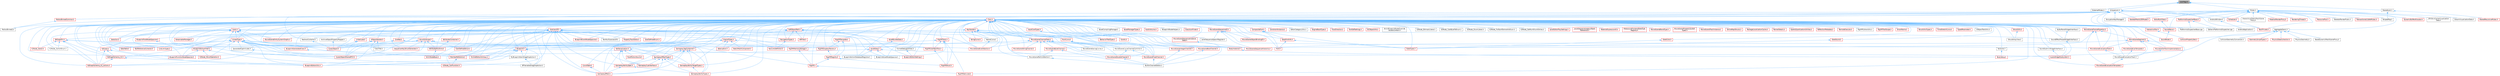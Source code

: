 digraph "LockTags.h"
{
 // INTERACTIVE_SVG=YES
 // LATEX_PDF_SIZE
  bgcolor="transparent";
  edge [fontname=Helvetica,fontsize=10,labelfontname=Helvetica,labelfontsize=10];
  node [fontname=Helvetica,fontsize=10,shape=box,height=0.2,width=0.4];
  Node1 [id="Node000001",label="LockTags.h",height=0.2,width=0.4,color="gray40", fillcolor="grey60", style="filled", fontcolor="black",tooltip=" "];
  Node1 -> Node2 [id="edge1_Node000001_Node000002",dir="back",color="steelblue1",style="solid",tooltip=" "];
  Node2 [id="Node000002",label="ExternalMutex.h",height=0.2,width=0.4,color="grey40", fillcolor="white", style="filled",URL="$d4/da5/ExternalMutex_8h.html",tooltip=" "];
  Node1 -> Node3 [id="edge2_Node000001_Node000003",dir="back",color="steelblue1",style="solid",tooltip=" "];
  Node3 [id="Node000003",label="Mutex.h",height=0.2,width=0.4,color="grey40", fillcolor="white", style="filled",URL="$de/db1/Mutex_8h.html",tooltip=" "];
  Node3 -> Node4 [id="edge3_Node000003_Node000004",dir="back",color="steelblue1",style="solid",tooltip=" "];
  Node4 [id="Node000004",label="AggregateGeom.h",height=0.2,width=0.4,color="grey40", fillcolor="white", style="filled",URL="$d2/d21/AggregateGeom_8h.html",tooltip=" "];
  Node4 -> Node5 [id="edge4_Node000004_Node000005",dir="back",color="steelblue1",style="solid",tooltip=" "];
  Node5 [id="Node000005",label="BaseDynamicMeshSceneProxy.h",height=0.2,width=0.4,color="grey40", fillcolor="white", style="filled",URL="$d2/dee/BaseDynamicMeshSceneProxy_8h.html",tooltip=" "];
  Node4 -> Node6 [id="edge5_Node000004_Node000006",dir="back",color="steelblue1",style="solid",tooltip=" "];
  Node6 [id="Node000006",label="BodySetup.h",height=0.2,width=0.4,color="red", fillcolor="#FFF0F0", style="filled",URL="$d8/d7b/BodySetup_8h.html",tooltip=" "];
  Node4 -> Node82 [id="edge6_Node000004_Node000082",dir="back",color="steelblue1",style="solid",tooltip=" "];
  Node82 [id="Node000082",label="CollisionGeometryConversion.h",height=0.2,width=0.4,color="grey40", fillcolor="white", style="filled",URL="$df/d0d/CollisionGeometryConversion_8h.html",tooltip=" "];
  Node4 -> Node83 [id="edge7_Node000004_Node000083",dir="back",color="steelblue1",style="solid",tooltip=" "];
  Node83 [id="Node000083",label="CollisionPropertySets.h",height=0.2,width=0.4,color="red", fillcolor="#FFF0F0", style="filled",URL="$df/dda/CollisionPropertySets_8h.html",tooltip=" "];
  Node4 -> Node87 [id="edge8_Node000004_Node000087",dir="back",color="steelblue1",style="solid",tooltip=" "];
  Node87 [id="Node000087",label="GeometryScriptTypes.h",height=0.2,width=0.4,color="red", fillcolor="#FFF0F0", style="filled",URL="$dd/d09/GeometryScriptTypes_8h.html",tooltip=" "];
  Node4 -> Node129 [id="edge9_Node000004_Node000129",dir="back",color="steelblue1",style="solid",tooltip=" "];
  Node129 [id="Node000129",label="PhysicsDataCollection.h",height=0.2,width=0.4,color="red", fillcolor="#FFF0F0", style="filled",URL="$d0/de2/PhysicsDataCollection_8h.html",tooltip=" "];
  Node4 -> Node130 [id="edge10_Node000004_Node000130",dir="back",color="steelblue1",style="solid",tooltip=" "];
  Node130 [id="Node000130",label="PhysicsGeometry.h",height=0.2,width=0.4,color="grey40", fillcolor="white", style="filled",URL="$d3/d85/PhysicsGeometry_8h.html",tooltip=" "];
  Node3 -> Node131 [id="edge11_Node000003_Node000131",dir="back",color="steelblue1",style="solid",tooltip=" "];
  Node131 [id="Node000131",label="AndroidWindow.h",height=0.2,width=0.4,color="grey40", fillcolor="white", style="filled",URL="$d8/d2f/AndroidWindow_8h.html",tooltip=" "];
  Node131 -> Node132 [id="edge12_Node000131_Node000132",dir="back",color="steelblue1",style="solid",tooltip=" "];
  Node132 [id="Node000132",label="AndroidApplication.h",height=0.2,width=0.4,color="grey40", fillcolor="white", style="filled",URL="$dd/de4/AndroidApplication_8h.html",tooltip=" "];
  Node3 -> Node133 [id="edge13_Node000003_Node000133",dir="back",color="steelblue1",style="solid",tooltip=" "];
  Node133 [id="Node000133",label="Class.h",height=0.2,width=0.4,color="red", fillcolor="#FFF0F0", style="filled",URL="$d4/d05/Class_8h.html",tooltip=" "];
  Node133 -> Node134 [id="edge14_Node000133_Node000134",dir="back",color="steelblue1",style="solid",tooltip=" "];
  Node134 [id="Node000134",label="ARFilter.h",height=0.2,width=0.4,color="red", fillcolor="#FFF0F0", style="filled",URL="$da/df2/ARFilter_8h.html",tooltip=" "];
  Node133 -> Node220 [id="edge15_Node000133_Node000220",dir="back",color="steelblue1",style="solid",tooltip=" "];
  Node220 [id="Node000220",label="AnimNodeBase.h",height=0.2,width=0.4,color="red", fillcolor="#FFF0F0", style="filled",URL="$d9/dce/AnimNodeBase_8h.html",tooltip=" "];
  Node133 -> Node347 [id="edge16_Node000133_Node000347",dir="back",color="steelblue1",style="solid",tooltip=" "];
  Node347 [id="Node000347",label="ArchiveObjectPropertyMapper.h",height=0.2,width=0.4,color="grey40", fillcolor="white", style="filled",URL="$dc/d9a/ArchiveObjectPropertyMapper_8h.html",tooltip=" "];
  Node347 -> Node348 [id="edge17_Node000347_Node000348",dir="back",color="steelblue1",style="solid",tooltip=" "];
  Node348 [id="Node000348",label="CoreUObject.h",height=0.2,width=0.4,color="red", fillcolor="#FFF0F0", style="filled",URL="$d0/ded/CoreUObject_8h.html",tooltip=" "];
  Node133 -> Node354 [id="edge18_Node000133_Node000354",dir="back",color="steelblue1",style="solid",tooltip=" "];
  Node354 [id="Node000354",label="AssetBundleData.h",height=0.2,width=0.4,color="red", fillcolor="#FFF0F0", style="filled",URL="$df/d47/AssetBundleData_8h.html",tooltip=" "];
  Node354 -> Node355 [id="edge19_Node000354_Node000355",dir="back",color="steelblue1",style="solid",tooltip=" "];
  Node355 [id="Node000355",label="AssetData.h",height=0.2,width=0.4,color="red", fillcolor="#FFF0F0", style="filled",URL="$d9/d19/AssetData_8h.html",tooltip=" "];
  Node355 -> Node413 [id="edge20_Node000355_Node000413",dir="back",color="steelblue1",style="solid",tooltip=" "];
  Node413 [id="Node000413",label="AudioWidgetSubsystem.h",height=0.2,width=0.4,color="red", fillcolor="#FFF0F0", style="filled",URL="$de/d1b/AudioWidgetSubsystem_8h.html",tooltip=" "];
  Node355 -> Node415 [id="edge21_Node000355_Node000415",dir="back",color="steelblue1",style="solid",tooltip=" "];
  Node415 [id="Node000415",label="BlueprintActionDatabaseRegistrar.h",height=0.2,width=0.4,color="grey40", fillcolor="white", style="filled",URL="$d5/d5d/BlueprintActionDatabaseRegistrar_8h.html",tooltip=" "];
  Node355 -> Node416 [id="edge22_Node000355_Node000416",dir="back",color="steelblue1",style="solid",tooltip=" "];
  Node416 [id="Node000416",label="BlueprintAssetNodeSpawner.h",height=0.2,width=0.4,color="grey40", fillcolor="white", style="filled",URL="$d2/d56/BlueprintAssetNodeSpawner_8h.html",tooltip=" "];
  Node355 -> Node574 [id="edge23_Node000355_Node000574",dir="back",color="steelblue1",style="solid",tooltip=" "];
  Node574 [id="Node000574",label="EdGraphSchema_K2.h",height=0.2,width=0.4,color="red", fillcolor="#FFF0F0", style="filled",URL="$d0/dcf/EdGraphSchema__K2_8h.html",tooltip=" "];
  Node574 -> Node577 [id="edge24_Node000574_Node000577",dir="back",color="steelblue1",style="solid",tooltip=" "];
  Node577 [id="Node000577",label="BlueprintEditorUtils.h",height=0.2,width=0.4,color="red", fillcolor="#FFF0F0", style="filled",URL="$d7/d3d/BlueprintEditorUtils_8h.html",tooltip=" "];
  Node574 -> Node581 [id="edge25_Node000574_Node000581",dir="back",color="steelblue1",style="solid",tooltip=" "];
  Node581 [id="Node000581",label="EdGraphSchema_K2_Actions.h",height=0.2,width=0.4,color="red", fillcolor="#FFF0F0", style="filled",URL="$d8/d9c/EdGraphSchema__K2__Actions_8h.html",tooltip=" "];
  Node133 -> Node1052 [id="edge26_Node000133_Node001052",dir="back",color="steelblue1",style="solid",tooltip=" "];
  Node1052 [id="Node001052",label="AssetCompilingManager.h",height=0.2,width=0.4,color="grey40", fillcolor="white", style="filled",URL="$d2/d23/AssetCompilingManager_8h.html",tooltip=" "];
  Node133 -> Node355 [id="edge27_Node000133_Node000355",dir="back",color="steelblue1",style="solid",tooltip=" "];
  Node133 -> Node1053 [id="edge28_Node000133_Node001053",dir="back",color="steelblue1",style="solid",tooltip=" "];
  Node1053 [id="Node001053",label="AssetManagerTypes.h",height=0.2,width=0.4,color="red", fillcolor="#FFF0F0", style="filled",URL="$d6/d98/AssetManagerTypes_8h.html",tooltip=" "];
  Node133 -> Node1055 [id="edge29_Node000133_Node001055",dir="back",color="steelblue1",style="solid",tooltip=" "];
  Node1055 [id="Node001055",label="Attenuation.h",height=0.2,width=0.4,color="red", fillcolor="#FFF0F0", style="filled",URL="$d3/d18/Attenuation_8h.html",tooltip=" "];
  Node133 -> Node1085 [id="edge30_Node000133_Node001085",dir="back",color="steelblue1",style="solid",tooltip=" "];
  Node1085 [id="Node001085",label="AttributesContainer.h",height=0.2,width=0.4,color="red", fillcolor="#FFF0F0", style="filled",URL="$d7/db7/AttributesContainer_8h.html",tooltip=" "];
  Node1085 -> Node1086 [id="edge31_Node001085_Node001086",dir="back",color="steelblue1",style="solid",tooltip=" "];
  Node1086 [id="Node001086",label="AttributesRuntime.h",height=0.2,width=0.4,color="red", fillcolor="#FFF0F0", style="filled",URL="$dc/dc1/AttributesRuntime_8h.html",tooltip=" "];
  Node1086 -> Node220 [id="edge32_Node001086_Node000220",dir="back",color="steelblue1",style="solid",tooltip=" "];
  Node133 -> Node1086 [id="edge33_Node000133_Node001086",dir="back",color="steelblue1",style="solid",tooltip=" "];
  Node133 -> Node1122 [id="edge34_Node000133_Node001122",dir="back",color="steelblue1",style="solid",tooltip=" "];
  Node1122 [id="Node001122",label="AudioPanelWidgetInterface.h",height=0.2,width=0.4,color="grey40", fillcolor="white", style="filled",URL="$da/d52/AudioPanelWidgetInterface_8h.html",tooltip=" "];
  Node1122 -> Node1123 [id="edge35_Node001122_Node001123",dir="back",color="steelblue1",style="solid",tooltip=" "];
  Node1123 [id="Node001123",label="SoundEffectPresetWidgetInterface.h",height=0.2,width=0.4,color="grey40", fillcolor="white", style="filled",URL="$dc/d31/SoundEffectPresetWidgetInterface_8h.html",tooltip=" "];
  Node1123 -> Node413 [id="edge36_Node001123_Node000413",dir="back",color="steelblue1",style="solid",tooltip=" "];
  Node133 -> Node1124 [id="edge37_Node000133_Node001124",dir="back",color="steelblue1",style="solid",tooltip=" "];
  Node1124 [id="Node001124",label="AudioVolume.h",height=0.2,width=0.4,color="red", fillcolor="#FFF0F0", style="filled",URL="$dd/dbb/AudioVolume_8h.html",tooltip=" "];
  Node133 -> Node413 [id="edge38_Node000133_Node000413",dir="back",color="steelblue1",style="solid",tooltip=" "];
  Node133 -> Node427 [id="edge39_Node000133_Node000427",dir="back",color="steelblue1",style="solid",tooltip=" "];
  Node427 [id="Node000427",label="BPVariableDragDropAction.h",height=0.2,width=0.4,color="grey40", fillcolor="white", style="filled",URL="$dd/d23/BPVariableDragDropAction_8h.html",tooltip=" "];
  Node133 -> Node1147 [id="edge40_Node000133_Node001147",dir="back",color="steelblue1",style="solid",tooltip=" "];
  Node1147 [id="Node001147",label="BehaviorTreeTypes.h",height=0.2,width=0.4,color="red", fillcolor="#FFF0F0", style="filled",URL="$db/d7c/BehaviorTreeTypes_8h.html",tooltip=" "];
  Node133 -> Node1214 [id="edge41_Node000133_Node001214",dir="back",color="steelblue1",style="solid",tooltip=" "];
  Node1214 [id="Node001214",label="Blueprint.h",height=0.2,width=0.4,color="red", fillcolor="#FFF0F0", style="filled",URL="$d8/d4d/Blueprint_8h.html",tooltip=" "];
  Node1214 -> Node427 [id="edge42_Node001214_Node000427",dir="back",color="steelblue1",style="solid",tooltip=" "];
  Node1214 -> Node760 [id="edge43_Node001214_Node000760",dir="back",color="steelblue1",style="solid",tooltip=" "];
  Node760 [id="Node000760",label="BlueprintEditorSettings.h",height=0.2,width=0.4,color="red", fillcolor="#FFF0F0", style="filled",URL="$d4/dbc/BlueprintEditorSettings_8h.html",tooltip=" "];
  Node1214 -> Node577 [id="edge44_Node001214_Node000577",dir="back",color="steelblue1",style="solid",tooltip=" "];
  Node1214 -> Node581 [id="edge45_Node001214_Node000581",dir="back",color="steelblue1",style="solid",tooltip=" "];
  Node1214 -> Node1294 [id="edge46_Node001214_Node001294",dir="back",color="steelblue1",style="solid",tooltip=" "];
  Node1294 [id="Node001294",label="KismetEditorUtilities.h",height=0.2,width=0.4,color="red", fillcolor="#FFF0F0", style="filled",URL="$d4/d72/KismetEditorUtilities_8h.html",tooltip=" "];
  Node1214 -> Node1298 [id="edge47_Node001214_Node001298",dir="back",color="steelblue1",style="solid",tooltip=" "];
  Node1298 [id="Node001298",label="MemberReference.h",height=0.2,width=0.4,color="red", fillcolor="#FFF0F0", style="filled",URL="$dc/d3d/MemberReference_8h.html",tooltip=" "];
  Node1298 -> Node461 [id="edge48_Node001298_Node000461",dir="back",color="steelblue1",style="solid",tooltip=" "];
  Node461 [id="Node000461",label="K2Node_CallFunction.h",height=0.2,width=0.4,color="red", fillcolor="#FFF0F0", style="filled",URL="$d5/d5f/K2Node__CallFunction_8h.html",tooltip=" "];
  Node1214 -> Node431 [id="edge49_Node001214_Node000431",dir="back",color="steelblue1",style="solid",tooltip=" "];
  Node431 [id="Node000431",label="MyBlueprintItemDragDropAction.h",height=0.2,width=0.4,color="grey40", fillcolor="white", style="filled",URL="$da/d11/MyBlueprintItemDragDropAction_8h.html",tooltip=" "];
  Node431 -> Node427 [id="edge50_Node000431_Node000427",dir="back",color="steelblue1",style="solid",tooltip=" "];
  Node133 -> Node415 [id="edge51_Node000133_Node000415",dir="back",color="steelblue1",style="solid",tooltip=" "];
  Node133 -> Node1321 [id="edge52_Node000133_Node001321",dir="back",color="steelblue1",style="solid",tooltip=" "];
  Node1321 [id="Node001321",label="BlueprintActionFilter.h",height=0.2,width=0.4,color="red", fillcolor="#FFF0F0", style="filled",URL="$d5/d2a/BlueprintActionFilter_8h.html",tooltip=" "];
  Node1321 -> Node1240 [id="edge53_Node001321_Node001240",dir="back",color="steelblue1",style="solid",tooltip=" "];
  Node1240 [id="Node001240",label="BlueprintFunctionNodeSpawner.h",height=0.2,width=0.4,color="red", fillcolor="#FFF0F0", style="filled",URL="$d0/d59/BlueprintFunctionNodeSpawner_8h.html",tooltip=" "];
  Node1321 -> Node461 [id="edge54_Node001321_Node000461",dir="back",color="steelblue1",style="solid",tooltip=" "];
  Node1321 -> Node1285 [id="edge55_Node001321_Node001285",dir="back",color="steelblue1",style="solid",tooltip=" "];
  Node1285 [id="Node001285",label="K2Node_StructOperation.h",height=0.2,width=0.4,color="red", fillcolor="#FFF0F0", style="filled",URL="$d1/d1c/K2Node__StructOperation_8h.html",tooltip=" "];
  Node133 -> Node416 [id="edge56_Node000133_Node000416",dir="back",color="steelblue1",style="solid",tooltip=" "];
  Node133 -> Node760 [id="edge57_Node000133_Node000760",dir="back",color="steelblue1",style="solid",tooltip=" "];
  Node133 -> Node577 [id="edge58_Node000133_Node000577",dir="back",color="steelblue1",style="solid",tooltip=" "];
  Node133 -> Node494 [id="edge59_Node000133_Node000494",dir="back",color="steelblue1",style="solid",tooltip=" "];
  Node494 [id="Node000494",label="BlueprintEventNodeSpawner.h",height=0.2,width=0.4,color="red", fillcolor="#FFF0F0", style="filled",URL="$d4/dd3/BlueprintEventNodeSpawner_8h.html",tooltip=" "];
  Node133 -> Node1239 [id="edge60_Node000133_Node001239",dir="back",color="steelblue1",style="solid",tooltip=" "];
  Node1239 [id="Node001239",label="BlueprintFieldNodeSpawner.h",height=0.2,width=0.4,color="red", fillcolor="#FFF0F0", style="filled",URL="$da/d70/BlueprintFieldNodeSpawner_8h.html",tooltip=" "];
  Node1239 -> Node1240 [id="edge61_Node001239_Node001240",dir="back",color="steelblue1",style="solid",tooltip=" "];
  Node133 -> Node1240 [id="edge62_Node000133_Node001240",dir="back",color="steelblue1",style="solid",tooltip=" "];
  Node133 -> Node1326 [id="edge63_Node000133_Node001326",dir="back",color="steelblue1",style="solid",tooltip=" "];
  Node1326 [id="Node001326",label="BlueprintGeneratedClass.h",height=0.2,width=0.4,color="red", fillcolor="#FFF0F0", style="filled",URL="$d6/d77/BlueprintGeneratedClass_8h.html",tooltip=" "];
  Node1326 -> Node1294 [id="edge64_Node001326_Node001294",dir="back",color="steelblue1",style="solid",tooltip=" "];
  Node133 -> Node1329 [id="edge65_Node000133_Node001329",dir="back",color="steelblue1",style="solid",tooltip=" "];
  Node1329 [id="Node001329",label="BlueprintNodeHelpers.h",height=0.2,width=0.4,color="grey40", fillcolor="white", style="filled",URL="$df/d9b/BlueprintNodeHelpers_8h.html",tooltip=" "];
  Node133 -> Node1330 [id="edge66_Node000133_Node001330",dir="back",color="steelblue1",style="solid",tooltip=" "];
  Node1330 [id="Node001330",label="BodyInstance.h",height=0.2,width=0.4,color="red", fillcolor="#FFF0F0", style="filled",URL="$d3/d42/BodyInstance_8h.html",tooltip=" "];
  Node1330 -> Node6 [id="edge67_Node001330_Node000006",dir="back",color="steelblue1",style="solid",tooltip=" "];
  Node133 -> Node1302 [id="edge68_Node000133_Node001302",dir="back",color="steelblue1",style="solid",tooltip=" "];
  Node1302 [id="Node001302",label="BuiltInChannelEditors.h",height=0.2,width=0.4,color="grey40", fillcolor="white", style="filled",URL="$df/daf/BuiltInChannelEditors_8h.html",tooltip=" "];
  Node133 -> Node1569 [id="edge69_Node000133_Node001569",dir="back",color="steelblue1",style="solid",tooltip=" "];
  Node1569 [id="Node001569",label="Casts.h",height=0.2,width=0.4,color="red", fillcolor="#FFF0F0", style="filled",URL="$d4/d55/Casts_8h.html",tooltip=" "];
  Node1569 -> Node348 [id="edge70_Node001569_Node000348",dir="back",color="steelblue1",style="solid",tooltip=" "];
  Node1569 -> Node1577 [id="edge71_Node001569_Node001577",dir="back",color="steelblue1",style="solid",tooltip=" "];
  Node1577 [id="Node001577",label="CoreUObjectSharedPCH.h",height=0.2,width=0.4,color="red", fillcolor="#FFF0F0", style="filled",URL="$de/d2f/CoreUObjectSharedPCH_8h.html",tooltip=" "];
  Node1569 -> Node1579 [id="edge72_Node001569_Node001579",dir="back",color="steelblue1",style="solid",tooltip=" "];
  Node1579 [id="Node001579",label="EdGraph.h",height=0.2,width=0.4,color="red", fillcolor="#FFF0F0", style="filled",URL="$dd/dae/EdGraph_8h.html",tooltip=" "];
  Node1579 -> Node577 [id="edge73_Node001579_Node000577",dir="back",color="steelblue1",style="solid",tooltip=" "];
  Node1579 -> Node574 [id="edge74_Node001579_Node000574",dir="back",color="steelblue1",style="solid",tooltip=" "];
  Node1579 -> Node581 [id="edge75_Node001579_Node000581",dir="back",color="steelblue1",style="solid",tooltip=" "];
  Node1569 -> Node1595 [id="edge76_Node001569_Node001595",dir="back",color="steelblue1",style="solid",tooltip=" "];
  Node1595 [id="Node001595",label="EdGraphPin.h",height=0.2,width=0.4,color="red", fillcolor="#FFF0F0", style="filled",URL="$da/d52/EdGraphPin_8h.html",tooltip=" "];
  Node1595 -> Node1214 [id="edge77_Node001595_Node001214",dir="back",color="steelblue1",style="solid",tooltip=" "];
  Node1595 -> Node1326 [id="edge78_Node001595_Node001326",dir="back",color="steelblue1",style="solid",tooltip=" "];
  Node1595 -> Node574 [id="edge79_Node001595_Node000574",dir="back",color="steelblue1",style="solid",tooltip=" "];
  Node1595 -> Node581 [id="edge80_Node001595_Node000581",dir="back",color="steelblue1",style="solid",tooltip=" "];
  Node1595 -> Node1281 [id="edge81_Node001595_Node001281",dir="back",color="steelblue1",style="solid",tooltip=" "];
  Node1281 [id="Node001281",label="K2Node_Select.h",height=0.2,width=0.4,color="red", fillcolor="#FFF0F0", style="filled",URL="$d2/de5/K2Node__Select_8h.html",tooltip=" "];
  Node1595 -> Node515 [id="edge82_Node001595_Node000515",dir="back",color="steelblue1",style="solid",tooltip=" "];
  Node515 [id="Node000515",label="K2Node_SwitchEnum.h",height=0.2,width=0.4,color="grey40", fillcolor="white", style="filled",URL="$d1/df5/K2Node__SwitchEnum_8h.html",tooltip=" "];
  Node1569 -> Node581 [id="edge83_Node001569_Node000581",dir="back",color="steelblue1",style="solid",tooltip=" "];
  Node1569 -> Node3444 [id="edge84_Node001569_Node003444",dir="back",color="steelblue1",style="solid",tooltip=" "];
  Node3444 [id="Node003444",label="LiveLinkTypes.h",height=0.2,width=0.4,color="red", fillcolor="#FFF0F0", style="filled",URL="$d2/d4c/LiveLinkTypes_8h.html",tooltip=" "];
  Node1569 -> Node3484 [id="edge85_Node001569_Node003484",dir="back",color="steelblue1",style="solid",tooltip=" "];
  Node3484 [id="Node003484",label="MovieSceneEntitySystemGraphs.h",height=0.2,width=0.4,color="red", fillcolor="#FFF0F0", style="filled",URL="$dd/ded/MovieSceneEntitySystemGraphs_8h.html",tooltip=" "];
  Node1569 -> Node2845 [id="edge86_Node001569_Node002845",dir="back",color="steelblue1",style="solid",tooltip=" "];
  Node2845 [id="Node002845",label="RigVMMemoryStorage.h",height=0.2,width=0.4,color="red", fillcolor="#FFF0F0", style="filled",URL="$d1/dd5/RigVMMemoryStorage_8h.html",tooltip=" "];
  Node2845 -> Node632 [id="edge87_Node002845_Node000632",dir="back",color="steelblue1",style="solid",tooltip=" "];
  Node632 [id="Node000632",label="RigVM.h",height=0.2,width=0.4,color="red", fillcolor="#FFF0F0", style="filled",URL="$d0/d5e/RigVM_8h.html",tooltip=" "];
  Node632 -> Node682 [id="edge88_Node000632_Node000682",dir="back",color="steelblue1",style="solid",tooltip=" "];
  Node682 [id="Node000682",label="RigVMNativized.h",height=0.2,width=0.4,color="red", fillcolor="#FFF0F0", style="filled",URL="$df/d99/RigVMNativized_8h.html",tooltip=" "];
  Node1569 -> Node3487 [id="edge89_Node001569_Node003487",dir="back",color="steelblue1",style="solid",tooltip=" "];
  Node3487 [id="Node003487",label="RigVMUserWorkflow.h",height=0.2,width=0.4,color="red", fillcolor="#FFF0F0", style="filled",URL="$dd/dd0/RigVMUserWorkflow_8h.html",tooltip=" "];
  Node3487 -> Node706 [id="edge90_Node003487_Node000706",dir="back",color="steelblue1",style="solid",tooltip=" "];
  Node706 [id="Node000706",label="RigVMStruct.h",height=0.2,width=0.4,color="red", fillcolor="#FFF0F0", style="filled",URL="$de/dfb/RigVMStruct_8h.html",tooltip=" "];
  Node1569 -> Node2443 [id="edge91_Node001569_Node002443",dir="back",color="steelblue1",style="solid",tooltip=" "];
  Node2443 [id="Node002443",label="Selection.h",height=0.2,width=0.4,color="red", fillcolor="#FFF0F0", style="filled",URL="$d9/d60/Editor_2UnrealEd_2Public_2Selection_8h.html",tooltip=" "];
  Node1569 -> Node3281 [id="edge92_Node001569_Node003281",dir="back",color="steelblue1",style="solid",tooltip=" "];
  Node3281 [id="Node003281",label="SequencerKeyStructGenerator.h",height=0.2,width=0.4,color="red", fillcolor="#FFF0F0", style="filled",URL="$d1/df1/SequencerKeyStructGenerator_8h.html",tooltip=" "];
  Node1569 -> Node3608 [id="edge93_Node001569_Node003608",dir="back",color="steelblue1",style="solid",tooltip=" "];
  Node3608 [id="Node003608",label="StreamableManager.h",height=0.2,width=0.4,color="red", fillcolor="#FFF0F0", style="filled",URL="$d2/dd8/StreamableManager_8h.html",tooltip=" "];
  Node1569 -> Node3613 [id="edge94_Node001569_Node003613",dir="back",color="steelblue1",style="solid",tooltip=" "];
  Node3613 [id="Node003613",label="StructOnScope.h",height=0.2,width=0.4,color="red", fillcolor="#FFF0F0", style="filled",URL="$df/dbd/StructOnScope_8h.html",tooltip=" "];
  Node3613 -> Node1086 [id="edge95_Node003613_Node001086",dir="back",color="steelblue1",style="solid",tooltip=" "];
  Node3613 -> Node348 [id="edge96_Node003613_Node000348",dir="back",color="steelblue1",style="solid",tooltip=" "];
  Node3613 -> Node1577 [id="edge97_Node003613_Node001577",dir="back",color="steelblue1",style="solid",tooltip=" "];
  Node3613 -> Node3444 [id="edge98_Node003613_Node003444",dir="back",color="steelblue1",style="solid",tooltip=" "];
  Node3613 -> Node2219 [id="edge99_Node003613_Node002219",dir="back",color="steelblue1",style="solid",tooltip=" "];
  Node2219 [id="Node002219",label="MovieSceneEventSection.h",height=0.2,width=0.4,color="red", fillcolor="#FFF0F0", style="filled",URL="$d6/dc4/MovieSceneEventSection_8h.html",tooltip=" "];
  Node3613 -> Node2030 [id="edge100_Node003613_Node002030",dir="back",color="steelblue1",style="solid",tooltip=" "];
  Node2030 [id="Node002030",label="RigVMDispatchFactory.h",height=0.2,width=0.4,color="red", fillcolor="#FFF0F0", style="filled",URL="$de/d6b/RigVMDispatchFactory_8h.html",tooltip=" "];
  Node2030 -> Node2041 [id="edge101_Node002030_Node002041",dir="back",color="steelblue1",style="solid",tooltip=" "];
  Node2041 [id="Node002041",label="RigVMRegistry.h",height=0.2,width=0.4,color="red", fillcolor="#FFF0F0", style="filled",URL="$dc/d40/RigVMRegistry_8h.html",tooltip=" "];
  Node2041 -> Node632 [id="edge102_Node002041_Node000632",dir="back",color="steelblue1",style="solid",tooltip=" "];
  Node2041 -> Node706 [id="edge103_Node002041_Node000706",dir="back",color="steelblue1",style="solid",tooltip=" "];
  Node3613 -> Node3487 [id="edge104_Node003613_Node003487",dir="back",color="steelblue1",style="solid",tooltip=" "];
  Node3613 -> Node3281 [id="edge105_Node003613_Node003281",dir="back",color="steelblue1",style="solid",tooltip=" "];
  Node3613 -> Node3622 [id="edge106_Node003613_Node003622",dir="back",color="steelblue1",style="solid",tooltip=" "];
  Node3622 [id="Node003622",label="UserDefinedStruct.h",height=0.2,width=0.4,color="red", fillcolor="#FFF0F0", style="filled",URL="$d7/d51/CoreUObject_2Public_2StructUtils_2UserDefinedStruct_8h.html",tooltip=" "];
  Node1569 -> Node2643 [id="edge107_Node001569_Node002643",dir="back",color="steelblue1",style="solid",tooltip=" "];
  Node2643 [id="Node002643",label="UnrealType.h",height=0.2,width=0.4,color="red", fillcolor="#FFF0F0", style="filled",URL="$d6/d2f/UnrealType_8h.html",tooltip=" "];
  Node2643 -> Node427 [id="edge108_Node002643_Node000427",dir="back",color="steelblue1",style="solid",tooltip=" "];
  Node2643 -> Node1321 [id="edge109_Node002643_Node001321",dir="back",color="steelblue1",style="solid",tooltip=" "];
  Node2643 -> Node577 [id="edge110_Node002643_Node000577",dir="back",color="steelblue1",style="solid",tooltip=" "];
  Node2643 -> Node1326 [id="edge111_Node002643_Node001326",dir="back",color="steelblue1",style="solid",tooltip=" "];
  Node2643 -> Node348 [id="edge112_Node002643_Node000348",dir="back",color="steelblue1",style="solid",tooltip=" "];
  Node2643 -> Node1577 [id="edge113_Node002643_Node001577",dir="back",color="steelblue1",style="solid",tooltip=" "];
  Node2643 -> Node2818 [id="edge114_Node002643_Node002818",dir="back",color="steelblue1",style="solid",tooltip=" "];
  Node2818 [id="Node002818",label="DataTable.h",height=0.2,width=0.4,color="red", fillcolor="#FFF0F0", style="filled",URL="$d3/dba/DataTable_8h.html",tooltip=" "];
  Node2643 -> Node581 [id="edge115_Node002643_Node000581",dir="back",color="steelblue1",style="solid",tooltip=" "];
  Node2643 -> Node2921 [id="edge116_Node002643_Node002921",dir="back",color="steelblue1",style="solid",tooltip=" "];
  Node2921 [id="Node002921",label="FastReferenceCollector.h",height=0.2,width=0.4,color="red", fillcolor="#FFF0F0", style="filled",URL="$dd/d44/FastReferenceCollector_8h.html",tooltip=" "];
  Node2643 -> Node2844 [id="edge117_Node002643_Node002844",dir="back",color="steelblue1",style="solid",tooltip=" "];
  Node2844 [id="Node002844",label="GeneratedCppIncludes.h",height=0.2,width=0.4,color="grey40", fillcolor="white", style="filled",URL="$d5/d24/GeneratedCppIncludes_8h.html",tooltip=" "];
  Node2844 -> Node1577 [id="edge118_Node002844_Node001577",dir="back",color="steelblue1",style="solid",tooltip=" "];
  Node2643 -> Node1285 [id="edge119_Node002643_Node001285",dir="back",color="steelblue1",style="solid",tooltip=" "];
  Node2643 -> Node1298 [id="edge120_Node002643_Node001298",dir="back",color="steelblue1",style="solid",tooltip=" "];
  Node2643 -> Node431 [id="edge121_Node002643_Node000431",dir="back",color="steelblue1",style="solid",tooltip=" "];
  Node2643 -> Node632 [id="edge122_Node002643_Node000632",dir="back",color="steelblue1",style="solid",tooltip=" "];
  Node2643 -> Node2845 [id="edge123_Node002643_Node002845",dir="back",color="steelblue1",style="solid",tooltip=" "];
  Node2643 -> Node3281 [id="edge124_Node002643_Node003281",dir="back",color="steelblue1",style="solid",tooltip=" "];
  Node133 -> Node3629 [id="edge125_Node000133_Node003629",dir="back",color="steelblue1",style="solid",tooltip=" "];
  Node3629 [id="Node003629",label="ClassIconFinder.h",height=0.2,width=0.4,color="red", fillcolor="#FFF0F0", style="filled",URL="$dc/d62/ClassIconFinder_8h.html",tooltip=" "];
  Node133 -> Node3630 [id="edge126_Node000133_Node003630",dir="back",color="steelblue1",style="solid",tooltip=" "];
  Node3630 [id="Node003630",label="ClassTree.h",height=0.2,width=0.4,color="grey40", fillcolor="white", style="filled",URL="$d4/d0e/ClassTree_8h.html",tooltip=" "];
  Node133 -> Node3631 [id="edge127_Node000133_Node003631",dir="back",color="steelblue1",style="solid",tooltip=" "];
  Node3631 [id="Node003631",label="CompositeFont.h",height=0.2,width=0.4,color="red", fillcolor="#FFF0F0", style="filled",URL="$df/d09/CompositeFont_8h.html",tooltip=" "];
  Node3631 -> Node3632 [id="edge128_Node003631_Node003632",dir="back",color="steelblue1",style="solid",tooltip=" "];
  Node3632 [id="Node003632",label="Font.h",height=0.2,width=0.4,color="red", fillcolor="#FFF0F0", style="filled",URL="$d8/dd1/Font_8h.html",tooltip=" "];
  Node3631 -> Node3635 [id="edge129_Node003631_Node003635",dir="back",color="steelblue1",style="solid",tooltip=" "];
  Node3635 [id="Node003635",label="SlateFontInfo.h",height=0.2,width=0.4,color="red", fillcolor="#FFF0F0", style="filled",URL="$dc/dfb/SlateFontInfo_8h.html",tooltip=" "];
  Node3635 -> Node3632 [id="edge130_Node003635_Node003632",dir="back",color="steelblue1",style="solid",tooltip=" "];
  Node3635 -> Node4106 [id="edge131_Node003635_Node004106",dir="back",color="steelblue1",style="solid",tooltip=" "];
  Node4106 [id="Node004106",label="SlateTypes.h",height=0.2,width=0.4,color="red", fillcolor="#FFF0F0", style="filled",URL="$d2/d6f/SlateTypes_8h.html",tooltip=" "];
  Node3631 -> Node4106 [id="edge132_Node003631_Node004106",dir="back",color="steelblue1",style="solid",tooltip=" "];
  Node133 -> Node4150 [id="edge133_Node000133_Node004150",dir="back",color="steelblue1",style="solid",tooltip=" "];
  Node4150 [id="Node004150",label="ConstraintInstance.h",height=0.2,width=0.4,color="red", fillcolor="#FFF0F0", style="filled",URL="$d9/db0/ConstraintInstance_8h.html",tooltip=" "];
  Node133 -> Node4153 [id="edge134_Node000133_Node004153",dir="back",color="steelblue1",style="solid",tooltip=" "];
  Node4153 [id="Node004153",label="CoreNet.h",height=0.2,width=0.4,color="red", fillcolor="#FFF0F0", style="filled",URL="$da/d1a/CoreNet_8h.html",tooltip=" "];
  Node4153 -> Node348 [id="edge135_Node004153_Node000348",dir="back",color="steelblue1",style="solid",tooltip=" "];
  Node4153 -> Node1577 [id="edge136_Node004153_Node001577",dir="back",color="steelblue1",style="solid",tooltip=" "];
  Node4153 -> Node4162 [id="edge137_Node004153_Node004162",dir="back",color="steelblue1",style="solid",tooltip=" "];
  Node4162 [id="Node004162",label="NetSerialization.h",height=0.2,width=0.4,color="red", fillcolor="#FFF0F0", style="filled",URL="$d6/dc9/NetSerialization_8h.html",tooltip=" "];
  Node4162 -> Node1854 [id="edge138_Node004162_Node001854",dir="back",color="steelblue1",style="solid",tooltip=" "];
  Node1854 [id="Node001854",label="GameplayAbilitySpec.h",height=0.2,width=0.4,color="red", fillcolor="#FFF0F0", style="filled",URL="$dd/daf/GameplayAbilitySpec_8h.html",tooltip=" "];
  Node1854 -> Node1841 [id="edge139_Node001854_Node001841",dir="back",color="steelblue1",style="solid",tooltip=" "];
  Node1841 [id="Node001841",label="GameplayAbilityTypes.h",height=0.2,width=0.4,color="red", fillcolor="#FFF0F0", style="filled",URL="$d1/dd9/GameplayAbilityTypes_8h.html",tooltip=" "];
  Node1854 -> Node1856 [id="edge140_Node001854_Node001856",dir="back",color="steelblue1",style="solid",tooltip=" "];
  Node1856 [id="Node001856",label="GameplayEffect.h",height=0.2,width=0.4,color="red", fillcolor="#FFF0F0", style="filled",URL="$d4/d15/GameplayEffect_8h.html",tooltip=" "];
  Node4162 -> Node1840 [id="edge141_Node004162_Node001840",dir="back",color="steelblue1",style="solid",tooltip=" "];
  Node1840 [id="Node001840",label="GameplayAbilityTargetTypes.h",height=0.2,width=0.4,color="red", fillcolor="#FFF0F0", style="filled",URL="$d8/dd1/GameplayAbilityTargetTypes_8h.html",tooltip=" "];
  Node1840 -> Node1841 [id="edge142_Node001840_Node001841",dir="back",color="steelblue1",style="solid",tooltip=" "];
  Node4162 -> Node1868 [id="edge143_Node004162_Node001868",dir="back",color="steelblue1",style="solid",tooltip=" "];
  Node1868 [id="Node001868",label="GameplayCueInterface.h",height=0.2,width=0.4,color="red", fillcolor="#FFF0F0", style="filled",URL="$d3/d31/GameplayCueInterface_8h.html",tooltip=" "];
  Node4162 -> Node1856 [id="edge144_Node004162_Node001856",dir="back",color="steelblue1",style="solid",tooltip=" "];
  Node4162 -> Node1852 [id="edge145_Node004162_Node001852",dir="back",color="steelblue1",style="solid",tooltip=" "];
  Node1852 [id="Node001852",label="GameplayEffectTypes.h",height=0.2,width=0.4,color="red", fillcolor="#FFF0F0", style="filled",URL="$d7/d59/GameplayEffectTypes_8h.html",tooltip=" "];
  Node1852 -> Node1854 [id="edge146_Node001852_Node001854",dir="back",color="steelblue1",style="solid",tooltip=" "];
  Node1852 -> Node1840 [id="edge147_Node001852_Node001840",dir="back",color="steelblue1",style="solid",tooltip=" "];
  Node1852 -> Node1841 [id="edge148_Node001852_Node001841",dir="back",color="steelblue1",style="solid",tooltip=" "];
  Node1852 -> Node1868 [id="edge149_Node001852_Node001868",dir="back",color="steelblue1",style="solid",tooltip=" "];
  Node1852 -> Node1856 [id="edge150_Node001852_Node001856",dir="back",color="steelblue1",style="solid",tooltip=" "];
  Node4162 -> Node2483 [id="edge151_Node004162_Node002483",dir="back",color="steelblue1",style="solid",tooltip=" "];
  Node2483 [id="Node002483",label="RootMotionSource.h",height=0.2,width=0.4,color="red", fillcolor="#FFF0F0", style="filled",URL="$d2/dd0/RootMotionSource_8h.html",tooltip=" "];
  Node133 -> Node348 [id="edge152_Node000133_Node000348",dir="back",color="steelblue1",style="solid",tooltip=" "];
  Node133 -> Node1577 [id="edge153_Node000133_Node001577",dir="back",color="steelblue1",style="solid",tooltip=" "];
  Node133 -> Node4171 [id="edge154_Node000133_Node004171",dir="back",color="steelblue1",style="solid",tooltip=" "];
  Node4171 [id="Node004171",label="CurveTable.h",height=0.2,width=0.4,color="red", fillcolor="#FFF0F0", style="filled",URL="$db/def/CurveTable_8h.html",tooltip=" "];
  Node4171 -> Node1856 [id="edge155_Node004171_Node001856",dir="back",color="steelblue1",style="solid",tooltip=" "];
  Node133 -> Node2818 [id="edge156_Node000133_Node002818",dir="back",color="steelblue1",style="solid",tooltip=" "];
  Node133 -> Node1579 [id="edge157_Node000133_Node001579",dir="back",color="steelblue1",style="solid",tooltip=" "];
  Node133 -> Node1595 [id="edge158_Node000133_Node001595",dir="back",color="steelblue1",style="solid",tooltip=" "];
  Node133 -> Node574 [id="edge159_Node000133_Node000574",dir="back",color="steelblue1",style="solid",tooltip=" "];
  Node133 -> Node581 [id="edge160_Node000133_Node000581",dir="back",color="steelblue1",style="solid",tooltip=" "];
  Node133 -> Node4176 [id="edge161_Node000133_Node004176",dir="back",color="steelblue1",style="solid",tooltip=" "];
  Node4176 [id="Node004176",label="EditorCategoryUtils.h",height=0.2,width=0.4,color="grey40", fillcolor="white", style="filled",URL="$d9/d6e/EditorCategoryUtils_8h.html",tooltip=" "];
  Node133 -> Node4177 [id="edge162_Node000133_Node004177",dir="back",color="steelblue1",style="solid",tooltip=" "];
  Node4177 [id="Node004177",label="EngineBaseTypes.h",height=0.2,width=0.4,color="red", fillcolor="#FFF0F0", style="filled",URL="$d6/d1a/EngineBaseTypes_8h.html",tooltip=" "];
  Node133 -> Node4253 [id="edge163_Node000133_Node004253",dir="back",color="steelblue1",style="solid",tooltip=" "];
  Node4253 [id="Node004253",label="EngineTypes.h",height=0.2,width=0.4,color="red", fillcolor="#FFF0F0", style="filled",URL="$df/dcf/EngineTypes_8h.html",tooltip=" "];
  Node4253 -> Node220 [id="edge164_Node004253_Node000220",dir="back",color="steelblue1",style="solid",tooltip=" "];
  Node4253 -> Node1055 [id="edge165_Node004253_Node001055",dir="back",color="steelblue1",style="solid",tooltip=" "];
  Node4253 -> Node1214 [id="edge166_Node004253_Node001214",dir="back",color="steelblue1",style="solid",tooltip=" "];
  Node4253 -> Node1330 [id="edge167_Node004253_Node001330",dir="back",color="steelblue1",style="solid",tooltip=" "];
  Node4253 -> Node1840 [id="edge168_Node004253_Node001840",dir="back",color="steelblue1",style="solid",tooltip=" "];
  Node4253 -> Node1856 [id="edge169_Node004253_Node001856",dir="back",color="steelblue1",style="solid",tooltip=" "];
  Node4253 -> Node1469 [id="edge170_Node004253_Node001469",dir="back",color="steelblue1",style="solid",tooltip=" "];
  Node1469 [id="Node001469",label="StaticMeshComponent.h",height=0.2,width=0.4,color="red", fillcolor="#FFF0F0", style="filled",URL="$da/daf/StaticMeshComponent_8h.html",tooltip=" "];
  Node133 -> Node4412 [id="edge171_Node000133_Node004412",dir="back",color="steelblue1",style="solid",tooltip=" "];
  Node4412 [id="Node004412",label="Events.h",height=0.2,width=0.4,color="red", fillcolor="#FFF0F0", style="filled",URL="$d0/dbb/Events_8h.html",tooltip=" "];
  Node133 -> Node4445 [id="edge172_Node000133_Node004445",dir="back",color="steelblue1",style="solid",tooltip=" "];
  Node4445 [id="Node004445",label="Factories.h",height=0.2,width=0.4,color="grey40", fillcolor="white", style="filled",URL="$d2/d18/Factories_8h.html",tooltip=" "];
  Node4445 -> Node6 [id="edge173_Node004445_Node000006",dir="back",color="steelblue1",style="solid",tooltip=" "];
  Node133 -> Node2921 [id="edge174_Node000133_Node002921",dir="back",color="steelblue1",style="solid",tooltip=" "];
  Node133 -> Node4446 [id="edge175_Node000133_Node004446",dir="back",color="steelblue1",style="solid",tooltip=" "];
  Node4446 [id="Node004446",label="FlowDirection.h",height=0.2,width=0.4,color="red", fillcolor="#FFF0F0", style="filled",URL="$da/d12/FlowDirection_8h.html",tooltip=" "];
  Node133 -> Node3632 [id="edge176_Node000133_Node003632",dir="back",color="steelblue1",style="solid",tooltip=" "];
  Node133 -> Node4447 [id="edge177_Node000133_Node004447",dir="back",color="steelblue1",style="solid",tooltip=" "];
  Node4447 [id="Node004447",label="FontSdfSettings.h",height=0.2,width=0.4,color="red", fillcolor="#FFF0F0", style="filled",URL="$d1/dbc/FontSdfSettings_8h.html",tooltip=" "];
  Node133 -> Node4449 [id="edge178_Node000133_Node004449",dir="back",color="steelblue1",style="solid",tooltip=" "];
  Node4449 [id="Node004449",label="GCObjectInfo.h",height=0.2,width=0.4,color="red", fillcolor="#FFF0F0", style="filled",URL="$d3/d0f/GCObjectInfo_8h.html",tooltip=" "];
  Node133 -> Node1854 [id="edge179_Node000133_Node001854",dir="back",color="steelblue1",style="solid",tooltip=" "];
  Node133 -> Node1840 [id="edge180_Node000133_Node001840",dir="back",color="steelblue1",style="solid",tooltip=" "];
  Node133 -> Node1841 [id="edge181_Node000133_Node001841",dir="back",color="steelblue1",style="solid",tooltip=" "];
  Node133 -> Node1868 [id="edge182_Node000133_Node001868",dir="back",color="steelblue1",style="solid",tooltip=" "];
  Node133 -> Node1856 [id="edge183_Node000133_Node001856",dir="back",color="steelblue1",style="solid",tooltip=" "];
  Node133 -> Node1852 [id="edge184_Node000133_Node001852",dir="back",color="steelblue1",style="solid",tooltip=" "];
  Node133 -> Node4450 [id="edge185_Node000133_Node004450",dir="back",color="steelblue1",style="solid",tooltip=" "];
  Node4450 [id="Node004450",label="GameplayTagContainer.h",height=0.2,width=0.4,color="red", fillcolor="#FFF0F0", style="filled",URL="$d1/d5c/GameplayTagContainer_8h.html",tooltip=" "];
  Node4450 -> Node1840 [id="edge186_Node004450_Node001840",dir="back",color="steelblue1",style="solid",tooltip=" "];
  Node4450 -> Node1841 [id="edge187_Node004450_Node001841",dir="back",color="steelblue1",style="solid",tooltip=" "];
  Node4450 -> Node1868 [id="edge188_Node004450_Node001868",dir="back",color="steelblue1",style="solid",tooltip=" "];
  Node4450 -> Node1856 [id="edge189_Node004450_Node001856",dir="back",color="steelblue1",style="solid",tooltip=" "];
  Node4450 -> Node1852 [id="edge190_Node004450_Node001852",dir="back",color="steelblue1",style="solid",tooltip=" "];
  Node133 -> Node2844 [id="edge191_Node000133_Node002844",dir="back",color="steelblue1",style="solid",tooltip=" "];
  Node133 -> Node4478 [id="edge192_Node000133_Node004478",dir="back",color="steelblue1",style="solid",tooltip=" "];
  Node4478 [id="Node004478",label="IAnimBlueprintNodeOverride\lAssetsContext.h",height=0.2,width=0.4,color="grey40", fillcolor="white", style="filled",URL="$d8/dc6/IAnimBlueprintNodeOverrideAssetsContext_8h.html",tooltip=" "];
  Node133 -> Node4479 [id="edge193_Node000133_Node004479",dir="back",color="steelblue1",style="solid",tooltip=" "];
  Node4479 [id="Node004479",label="InputCoreTypes.h",height=0.2,width=0.4,color="red", fillcolor="#FFF0F0", style="filled",URL="$de/d34/InputCoreTypes_8h.html",tooltip=" "];
  Node4479 -> Node1147 [id="edge194_Node004479_Node001147",dir="back",color="steelblue1",style="solid",tooltip=" "];
  Node4479 -> Node4412 [id="edge195_Node004479_Node004412",dir="back",color="steelblue1",style="solid",tooltip=" "];
  Node133 -> Node4557 [id="edge196_Node000133_Node004557",dir="back",color="steelblue1",style="solid",tooltip=" "];
  Node4557 [id="Node004557",label="InteractiveTool.h",height=0.2,width=0.4,color="red", fillcolor="#FFF0F0", style="filled",URL="$d5/d55/InteractiveTool_8h.html",tooltip=" "];
  Node4557 -> Node83 [id="edge197_Node004557_Node000083",dir="back",color="steelblue1",style="solid",tooltip=" "];
  Node133 -> Node1245 [id="edge198_Node000133_Node001245",dir="back",color="steelblue1",style="solid",tooltip=" "];
  Node1245 [id="Node001245",label="K2Node_BitmaskLiteral.h",height=0.2,width=0.4,color="grey40", fillcolor="white", style="filled",URL="$dc/de6/K2Node__BitmaskLiteral_8h.html",tooltip=" "];
  Node133 -> Node461 [id="edge199_Node000133_Node000461",dir="back",color="steelblue1",style="solid",tooltip=" "];
  Node133 -> Node479 [id="edge200_Node000133_Node000479",dir="back",color="steelblue1",style="solid",tooltip=" "];
  Node479 [id="Node000479",label="K2Node_CastByteToEnum.h",height=0.2,width=0.4,color="grey40", fillcolor="white", style="filled",URL="$d7/dcf/K2Node__CastByteToEnum_8h.html",tooltip=" "];
  Node133 -> Node491 [id="edge201_Node000133_Node000491",dir="back",color="steelblue1",style="solid",tooltip=" "];
  Node491 [id="Node000491",label="K2Node_EnumLiteral.h",height=0.2,width=0.4,color="grey40", fillcolor="white", style="filled",URL="$d3/d1c/K2Node__EnumLiteral_8h.html",tooltip=" "];
  Node133 -> Node504 [id="edge202_Node000133_Node000504",dir="back",color="steelblue1",style="solid",tooltip=" "];
  Node504 [id="Node000504",label="K2Node_ForEachElementInEnum.h",height=0.2,width=0.4,color="grey40", fillcolor="white", style="filled",URL="$d2/d15/K2Node__ForEachElementInEnum_8h.html",tooltip=" "];
  Node133 -> Node506 [id="edge203_Node000133_Node000506",dir="back",color="steelblue1",style="solid",tooltip=" "];
  Node506 [id="Node000506",label="K2Node_GetNumEnumEntries.h",height=0.2,width=0.4,color="grey40", fillcolor="white", style="filled",URL="$d6/d60/K2Node__GetNumEnumEntries_8h.html",tooltip=" "];
  Node133 -> Node1281 [id="edge204_Node000133_Node001281",dir="back",color="steelblue1",style="solid",tooltip=" "];
  Node133 -> Node1285 [id="edge205_Node000133_Node001285",dir="back",color="steelblue1",style="solid",tooltip=" "];
  Node133 -> Node515 [id="edge206_Node000133_Node000515",dir="back",color="steelblue1",style="solid",tooltip=" "];
  Node133 -> Node4604 [id="edge207_Node000133_Node004604",dir="back",color="steelblue1",style="solid",tooltip=" "];
  Node4604 [id="Node004604",label="KeyHandle.h",height=0.2,width=0.4,color="red", fillcolor="#FFF0F0", style="filled",URL="$da/d21/KeyHandle_8h.html",tooltip=" "];
  Node4604 -> Node4644 [id="edge208_Node004604_Node004644",dir="back",color="steelblue1",style="solid",tooltip=" "];
  Node4644 [id="Node004644",label="MovieSceneChannelData.h",height=0.2,width=0.4,color="red", fillcolor="#FFF0F0", style="filled",URL="$d1/da4/MovieSceneChannelData_8h.html",tooltip=" "];
  Node4644 -> Node3243 [id="edge209_Node004644_Node003243",dir="back",color="steelblue1",style="solid",tooltip=" "];
  Node3243 [id="Node003243",label="MovieSceneBoolChannel.h",height=0.2,width=0.4,color="red", fillcolor="#FFF0F0", style="filled",URL="$d9/d66/MovieSceneBoolChannel_8h.html",tooltip=" "];
  Node3243 -> Node1302 [id="edge210_Node003243_Node001302",dir="back",color="steelblue1",style="solid",tooltip=" "];
  Node4644 -> Node3248 [id="edge211_Node004644_Node003248",dir="back",color="steelblue1",style="solid",tooltip=" "];
  Node3248 [id="Node003248",label="MovieSceneByteChannel.h",height=0.2,width=0.4,color="red", fillcolor="#FFF0F0", style="filled",URL="$d2/dda/MovieSceneByteChannel_8h.html",tooltip=" "];
  Node3248 -> Node1302 [id="edge212_Node003248_Node001302",dir="back",color="steelblue1",style="solid",tooltip=" "];
  Node3248 -> Node3251 [id="edge213_Node003248_Node003251",dir="back",color="steelblue1",style="solid",tooltip=" "];
  Node3251 [id="Node003251",label="MovieSceneParticleSection.h",height=0.2,width=0.4,color="grey40", fillcolor="white", style="filled",URL="$d4/ddc/MovieSceneParticleSection_8h.html",tooltip=" "];
  Node3251 -> Node1302 [id="edge214_Node003251_Node001302",dir="back",color="steelblue1",style="solid",tooltip=" "];
  Node4644 -> Node3259 [id="edge215_Node004644_Node003259",dir="back",color="steelblue1",style="solid",tooltip=" "];
  Node3259 [id="Node003259",label="MovieSceneCurveChannelCommon.h",height=0.2,width=0.4,color="grey40", fillcolor="white", style="filled",URL="$d2/db2/MovieSceneCurveChannelCommon_8h.html",tooltip=" "];
  Node3259 -> Node3260 [id="edge216_Node003259_Node003260",dir="back",color="steelblue1",style="solid",tooltip=" "];
  Node3260 [id="Node003260",label="MovieSceneDoubleChannel.h",height=0.2,width=0.4,color="red", fillcolor="#FFF0F0", style="filled",URL="$d3/d7d/MovieSceneDoubleChannel_8h.html",tooltip=" "];
  Node3260 -> Node1302 [id="edge217_Node003260_Node001302",dir="back",color="steelblue1",style="solid",tooltip=" "];
  Node3259 -> Node3270 [id="edge218_Node003259_Node003270",dir="back",color="steelblue1",style="solid",tooltip=" "];
  Node3270 [id="Node003270",label="MovieSceneFloatChannel.h",height=0.2,width=0.4,color="red", fillcolor="#FFF0F0", style="filled",URL="$d9/d9e/MovieSceneFloatChannel_8h.html",tooltip=" "];
  Node3270 -> Node1302 [id="edge219_Node003270_Node001302",dir="back",color="steelblue1",style="solid",tooltip=" "];
  Node4644 -> Node3260 [id="edge220_Node004644_Node003260",dir="back",color="steelblue1",style="solid",tooltip=" "];
  Node4644 -> Node2219 [id="edge221_Node004644_Node002219",dir="back",color="steelblue1",style="solid",tooltip=" "];
  Node4644 -> Node3270 [id="edge222_Node004644_Node003270",dir="back",color="steelblue1",style="solid",tooltip=" "];
  Node4644 -> Node3277 [id="edge223_Node004644_Node003277",dir="back",color="steelblue1",style="solid",tooltip=" "];
  Node3277 [id="Node003277",label="MovieSceneIntegerChannel.h",height=0.2,width=0.4,color="red", fillcolor="#FFF0F0", style="filled",URL="$de/d6a/MovieSceneIntegerChannel_8h.html",tooltip=" "];
  Node3277 -> Node1302 [id="edge224_Node003277_Node001302",dir="back",color="steelblue1",style="solid",tooltip=" "];
  Node4644 -> Node3251 [id="edge225_Node004644_Node003251",dir="back",color="steelblue1",style="solid",tooltip=" "];
  Node4644 -> Node3285 [id="edge226_Node004644_Node003285",dir="back",color="steelblue1",style="solid",tooltip=" "];
  Node3285 [id="Node003285",label="MovieSceneStringChannel.h",height=0.2,width=0.4,color="red", fillcolor="#FFF0F0", style="filled",URL="$d3/de2/MovieSceneStringChannel_8h.html",tooltip=" "];
  Node4644 -> Node3281 [id="edge227_Node004644_Node003281",dir="back",color="steelblue1",style="solid",tooltip=" "];
  Node4604 -> Node3260 [id="edge228_Node004604_Node003260",dir="back",color="steelblue1",style="solid",tooltip=" "];
  Node4604 -> Node2219 [id="edge229_Node004604_Node002219",dir="back",color="steelblue1",style="solid",tooltip=" "];
  Node4604 -> Node3270 [id="edge230_Node004604_Node003270",dir="back",color="steelblue1",style="solid",tooltip=" "];
  Node4604 -> Node3251 [id="edge231_Node004604_Node003251",dir="back",color="steelblue1",style="solid",tooltip=" "];
  Node4604 -> Node4627 [id="edge232_Node004604_Node004627",dir="back",color="steelblue1",style="solid",tooltip=" "];
  Node4627 [id="Node004627",label="NameCurve.h",height=0.2,width=0.4,color="grey40", fillcolor="white", style="filled",URL="$db/d1e/NameCurve_8h.html",tooltip=" "];
  Node4627 -> Node2219 [id="edge233_Node004627_Node002219",dir="back",color="steelblue1",style="solid",tooltip=" "];
  Node4604 -> Node4630 [id="edge234_Node004604_Node004630",dir="back",color="steelblue1",style="solid",tooltip=" "];
  Node4630 [id="Node004630",label="RichCurve.h",height=0.2,width=0.4,color="red", fillcolor="#FFF0F0", style="filled",URL="$d2/d61/RichCurve_8h.html",tooltip=" "];
  Node4630 -> Node3259 [id="edge235_Node004630_Node003259",dir="back",color="steelblue1",style="solid",tooltip=" "];
  Node4630 -> Node3260 [id="edge236_Node004630_Node003260",dir="back",color="steelblue1",style="solid",tooltip=" "];
  Node4630 -> Node4639 [id="edge237_Node004630_Node004639",dir="back",color="steelblue1",style="solid",tooltip=" "];
  Node4639 [id="Node004639",label="MovieSceneEasingCurves.h",height=0.2,width=0.4,color="grey40", fillcolor="white", style="filled",URL="$d3/db8/MovieSceneEasingCurves_8h.html",tooltip=" "];
  Node4630 -> Node3270 [id="edge238_Node004630_Node003270",dir="back",color="steelblue1",style="solid",tooltip=" "];
  Node4604 -> Node3281 [id="edge239_Node004604_Node003281",dir="back",color="steelblue1",style="solid",tooltip=" "];
  Node4604 -> Node4642 [id="edge240_Node004604_Node004642",dir="back",color="steelblue1",style="solid",tooltip=" "];
  Node4642 [id="Node004642",label="StringCurve.h",height=0.2,width=0.4,color="red", fillcolor="#FFF0F0", style="filled",URL="$db/d1b/StringCurve_8h.html",tooltip=" "];
  Node133 -> Node2445 [id="edge241_Node000133_Node002445",dir="back",color="steelblue1",style="solid",tooltip=" "];
  Node2445 [id="Node002445",label="KismetDebugUtilities.h",height=0.2,width=0.4,color="grey40", fillcolor="white", style="filled",URL="$d6/dcf/KismetDebugUtilities_8h.html",tooltip=" "];
  Node2445 -> Node760 [id="edge242_Node002445_Node000760",dir="back",color="steelblue1",style="solid",tooltip=" "];
  Node133 -> Node1294 [id="edge243_Node000133_Node001294",dir="back",color="steelblue1",style="solid",tooltip=" "];
  Node133 -> Node3419 [id="edge244_Node000133_Node003419",dir="back",color="steelblue1",style="solid",tooltip=" "];
  Node3419 [id="Node003419",label="LevelEditorPlaySettings.h",height=0.2,width=0.4,color="red", fillcolor="#FFF0F0", style="filled",URL="$d4/d3b/LevelEditorPlaySettings_8h.html",tooltip=" "];
  Node133 -> Node2640 [id="edge245_Node000133_Node002640",dir="back",color="steelblue1",style="solid",tooltip=" "];
  Node2640 [id="Node002640",label="LevelSequenceLegacyObject\lReference.h",height=0.2,width=0.4,color="red", fillcolor="#FFF0F0", style="filled",URL="$d1/de7/LevelSequenceLegacyObjectReference_8h.html",tooltip=" "];
  Node133 -> Node4647 [id="edge246_Node000133_Node004647",dir="back",color="steelblue1",style="solid",tooltip=" "];
  Node4647 [id="Node004647",label="LevelSequenceSpawnRegister.h",height=0.2,width=0.4,color="grey40", fillcolor="white", style="filled",URL="$de/d94/LevelSequenceSpawnRegister_8h.html",tooltip=" "];
  Node133 -> Node3444 [id="edge247_Node000133_Node003444",dir="back",color="steelblue1",style="solid",tooltip=" "];
  Node133 -> Node4648 [id="edge248_Node000133_Node004648",dir="back",color="steelblue1",style="solid",tooltip=" "];
  Node4648 [id="Node004648",label="MaterialExpressionIO.h",height=0.2,width=0.4,color="red", fillcolor="#FFF0F0", style="filled",URL="$dc/d9a/MaterialExpressionIO_8h.html",tooltip=" "];
  Node133 -> Node1298 [id="edge249_Node000133_Node001298",dir="back",color="steelblue1",style="solid",tooltip=" "];
  Node133 -> Node204 [id="edge250_Node000133_Node000204",dir="back",color="steelblue1",style="solid",tooltip=" "];
  Node204 [id="Node000204",label="MetasoundFrontendDataType\lRegistry.h",height=0.2,width=0.4,color="red", fillcolor="#FFF0F0", style="filled",URL="$d3/d48/MetasoundFrontendDataTypeRegistry_8h.html",tooltip=" "];
  Node133 -> Node4649 [id="edge251_Node000133_Node004649",dir="back",color="steelblue1",style="solid",tooltip=" "];
  Node4649 [id="Node004649",label="MovieSceneBlendType.h",height=0.2,width=0.4,color="red", fillcolor="#FFF0F0", style="filled",URL="$d9/d2d/MovieSceneBlendType_8h.html",tooltip=" "];
  Node133 -> Node3243 [id="edge252_Node000133_Node003243",dir="back",color="steelblue1",style="solid",tooltip=" "];
  Node133 -> Node3248 [id="edge253_Node000133_Node003248",dir="back",color="steelblue1",style="solid",tooltip=" "];
  Node133 -> Node4644 [id="edge254_Node000133_Node004644",dir="back",color="steelblue1",style="solid",tooltip=" "];
  Node133 -> Node3259 [id="edge255_Node000133_Node003259",dir="back",color="steelblue1",style="solid",tooltip=" "];
  Node133 -> Node3260 [id="edge256_Node000133_Node003260",dir="back",color="steelblue1",style="solid",tooltip=" "];
  Node133 -> Node4639 [id="edge257_Node000133_Node004639",dir="back",color="steelblue1",style="solid",tooltip=" "];
  Node133 -> Node3484 [id="edge258_Node000133_Node003484",dir="back",color="steelblue1",style="solid",tooltip=" "];
  Node133 -> Node2311 [id="edge259_Node000133_Node002311",dir="back",color="steelblue1",style="solid",tooltip=" "];
  Node2311 [id="Node002311",label="MovieSceneEvalTemplate.h",height=0.2,width=0.4,color="red", fillcolor="#FFF0F0", style="filled",URL="$d2/d6c/MovieSceneEvalTemplate_8h.html",tooltip=" "];
  Node2311 -> Node2319 [id="edge260_Node002311_Node002319",dir="back",color="steelblue1",style="solid",tooltip=" "];
  Node2319 [id="Node002319",label="MovieSceneEvaluationTrack.h",height=0.2,width=0.4,color="grey40", fillcolor="white", style="filled",URL="$d1/de1/MovieSceneEvaluationTrack_8h.html",tooltip=" "];
  Node2319 -> Node2320 [id="edge261_Node002319_Node002320",dir="back",color="steelblue1",style="solid",tooltip=" "];
  Node2320 [id="Node002320",label="MovieSceneEvaluationTemplate.h",height=0.2,width=0.4,color="red", fillcolor="#FFF0F0", style="filled",URL="$d9/d34/MovieSceneEvaluationTemplate_8h.html",tooltip=" "];
  Node133 -> Node4650 [id="edge262_Node000133_Node004650",dir="back",color="steelblue1",style="solid",tooltip=" "];
  Node4650 [id="Node004650",label="MovieSceneEvaluationField.h",height=0.2,width=0.4,color="red", fillcolor="#FFF0F0", style="filled",URL="$d6/d5d/MovieSceneEvaluationField_8h.html",tooltip=" "];
  Node4650 -> Node2319 [id="edge263_Node004650_Node002319",dir="back",color="steelblue1",style="solid",tooltip=" "];
  Node133 -> Node2320 [id="edge264_Node000133_Node002320",dir="back",color="steelblue1",style="solid",tooltip=" "];
  Node133 -> Node2319 [id="edge265_Node000133_Node002319",dir="back",color="steelblue1",style="solid",tooltip=" "];
  Node133 -> Node2219 [id="edge266_Node000133_Node002219",dir="back",color="steelblue1",style="solid",tooltip=" "];
  Node133 -> Node3270 [id="edge267_Node000133_Node003270",dir="back",color="steelblue1",style="solid",tooltip=" "];
  Node133 -> Node4651 [id="edge268_Node000133_Node004651",dir="back",color="steelblue1",style="solid",tooltip=" "];
  Node4651 [id="Node004651",label="MovieSceneFrameMigration.h",height=0.2,width=0.4,color="red", fillcolor="#FFF0F0", style="filled",URL="$dd/dba/MovieSceneFrameMigration_8h.html",tooltip=" "];
  Node4651 -> Node4650 [id="edge269_Node004651_Node004650",dir="back",color="steelblue1",style="solid",tooltip=" "];
  Node4651 -> Node2320 [id="edge270_Node004651_Node002320",dir="back",color="steelblue1",style="solid",tooltip=" "];
  Node4651 -> Node4652 [id="edge271_Node004651_Node004652",dir="back",color="steelblue1",style="solid",tooltip=" "];
  Node4652 [id="Node004652",label="MovieSceneSegment.h",height=0.2,width=0.4,color="red", fillcolor="#FFF0F0", style="filled",URL="$dd/d34/MovieSceneSegment_8h.html",tooltip=" "];
  Node4652 -> Node4650 [id="edge272_Node004652_Node004650",dir="back",color="steelblue1",style="solid",tooltip=" "];
  Node4652 -> Node2320 [id="edge273_Node004652_Node002320",dir="back",color="steelblue1",style="solid",tooltip=" "];
  Node4652 -> Node2319 [id="edge274_Node004652_Node002319",dir="back",color="steelblue1",style="solid",tooltip=" "];
  Node4652 -> Node4655 [id="edge275_Node004652_Node004655",dir="back",color="steelblue1",style="solid",tooltip=" "];
  Node4655 [id="Node004655",label="MovieSceneSequenceHierarchy.h",height=0.2,width=0.4,color="red", fillcolor="#FFF0F0", style="filled",URL="$d0/dd7/MovieSceneSequenceHierarchy_8h.html",tooltip=" "];
  Node4652 -> Node4657 [id="edge276_Node004652_Node004657",dir="back",color="steelblue1",style="solid",tooltip=" "];
  Node4657 [id="Node004657",label="MovieSceneTrackImplementation.h",height=0.2,width=0.4,color="red", fillcolor="#FFF0F0", style="filled",URL="$d8/d4a/MovieSceneTrackImplementation_8h.html",tooltip=" "];
  Node4657 -> Node2319 [id="edge277_Node004657_Node002319",dir="back",color="steelblue1",style="solid",tooltip=" "];
  Node4651 -> Node4655 [id="edge278_Node004651_Node004655",dir="back",color="steelblue1",style="solid",tooltip=" "];
  Node133 -> Node3277 [id="edge279_Node000133_Node003277",dir="back",color="steelblue1",style="solid",tooltip=" "];
  Node133 -> Node4658 [id="edge280_Node000133_Node004658",dir="back",color="steelblue1",style="solid",tooltip=" "];
  Node4658 [id="Node004658",label="MovieSceneObjectBindingID.h",height=0.2,width=0.4,color="red", fillcolor="#FFF0F0", style="filled",URL="$db/d1f/MovieSceneObjectBindingID_8h.html",tooltip=" "];
  Node133 -> Node3251 [id="edge281_Node000133_Node003251",dir="back",color="steelblue1",style="solid",tooltip=" "];
  Node133 -> Node3331 [id="edge282_Node000133_Node003331",dir="back",color="steelblue1",style="solid",tooltip=" "];
  Node3331 [id="Node003331",label="MovieScenePropertySystem\lTypes.h",height=0.2,width=0.4,color="red", fillcolor="#FFF0F0", style="filled",URL="$d2/d09/MovieScenePropertySystemTypes_8h.html",tooltip=" "];
  Node133 -> Node4652 [id="edge283_Node000133_Node004652",dir="back",color="steelblue1",style="solid",tooltip=" "];
  Node133 -> Node4655 [id="edge284_Node000133_Node004655",dir="back",color="steelblue1",style="solid",tooltip=" "];
  Node133 -> Node4661 [id="edge285_Node000133_Node004661",dir="back",color="steelblue1",style="solid",tooltip=" "];
  Node4661 [id="Node004661",label="MovieSceneSequenceID.h",height=0.2,width=0.4,color="red", fillcolor="#FFF0F0", style="filled",URL="$de/d78/MovieSceneSequenceID_8h.html",tooltip=" "];
  Node4661 -> Node4647 [id="edge286_Node004661_Node004647",dir="back",color="steelblue1",style="solid",tooltip=" "];
  Node4661 -> Node4650 [id="edge287_Node004661_Node004650",dir="back",color="steelblue1",style="solid",tooltip=" "];
  Node4661 -> Node4658 [id="edge288_Node004661_Node004658",dir="back",color="steelblue1",style="solid",tooltip=" "];
  Node4661 -> Node4655 [id="edge289_Node004661_Node004655",dir="back",color="steelblue1",style="solid",tooltip=" "];
  Node133 -> Node4684 [id="edge290_Node000133_Node004684",dir="back",color="steelblue1",style="solid",tooltip=" "];
  Node4684 [id="Node004684",label="MovieSceneSequenceInstance\lData.h",height=0.2,width=0.4,color="red", fillcolor="#FFF0F0", style="filled",URL="$db/d1e/MovieSceneSequenceInstanceData_8h.html",tooltip=" "];
  Node4684 -> Node4655 [id="edge291_Node004684_Node004655",dir="back",color="steelblue1",style="solid",tooltip=" "];
  Node133 -> Node3285 [id="edge292_Node000133_Node003285",dir="back",color="steelblue1",style="solid",tooltip=" "];
  Node133 -> Node4657 [id="edge293_Node000133_Node004657",dir="back",color="steelblue1",style="solid",tooltip=" "];
  Node133 -> Node2304 [id="edge294_Node000133_Node002304",dir="back",color="steelblue1",style="solid",tooltip=" "];
  Node2304 [id="Node002304",label="MovieSceneTrackInstance.h",height=0.2,width=0.4,color="red", fillcolor="#FFF0F0", style="filled",URL="$d4/d28/MovieSceneTrackInstance_8h.html",tooltip=" "];
  Node133 -> Node431 [id="edge295_Node000133_Node000431",dir="back",color="steelblue1",style="solid",tooltip=" "];
  Node133 -> Node4627 [id="edge296_Node000133_Node004627",dir="back",color="steelblue1",style="solid",tooltip=" "];
  Node133 -> Node4685 [id="edge297_Node000133_Node004685",dir="back",color="steelblue1",style="solid",tooltip=" "];
  Node4685 [id="Node004685",label="NavLinkDefinition.h",height=0.2,width=0.4,color="red", fillcolor="#FFF0F0", style="filled",URL="$d3/d24/NavLinkDefinition_8h.html",tooltip=" "];
  Node133 -> Node4688 [id="edge298_Node000133_Node004688",dir="back",color="steelblue1",style="solid",tooltip=" "];
  Node4688 [id="Node004688",label="NavigationTypes.h",height=0.2,width=0.4,color="red", fillcolor="#FFF0F0", style="filled",URL="$de/d69/NavigationTypes_8h.html",tooltip=" "];
  Node4688 -> Node4685 [id="edge299_Node004688_Node004685",dir="back",color="steelblue1",style="solid",tooltip=" "];
  Node133 -> Node4162 [id="edge300_Node000133_Node004162",dir="back",color="steelblue1",style="solid",tooltip=" "];
  Node133 -> Node4696 [id="edge301_Node000133_Node004696",dir="back",color="steelblue1",style="solid",tooltip=" "];
  Node4696 [id="Node004696",label="NonNullSubclassOf.h",height=0.2,width=0.4,color="grey40", fillcolor="white", style="filled",URL="$d1/d47/NonNullSubclassOf_8h.html",tooltip=" "];
  Node133 -> Node4697 [id="edge302_Node000133_Node004697",dir="back",color="steelblue1",style="solid",tooltip=" "];
  Node4697 [id="Node004697",label="OnlineReplStructs.h",height=0.2,width=0.4,color="red", fillcolor="#FFF0F0", style="filled",URL="$d5/deb/OnlineReplStructs_8h.html",tooltip=" "];
  Node133 -> Node4698 [id="edge303_Node000133_Node004698",dir="back",color="steelblue1",style="solid",tooltip=" "];
  Node4698 [id="Node004698",label="PackageLocalizationCache.h",height=0.2,width=0.4,color="red", fillcolor="#FFF0F0", style="filled",URL="$d3/d38/PackageLocalizationCache_8h.html",tooltip=" "];
  Node133 -> Node4700 [id="edge304_Node000133_Node004700",dir="back",color="steelblue1",style="solid",tooltip=" "];
  Node4700 [id="Node004700",label="PannerDetails.h",height=0.2,width=0.4,color="red", fillcolor="#FFF0F0", style="filled",URL="$d3/d26/PannerDetails_8h.html",tooltip=" "];
  Node133 -> Node2265 [id="edge305_Node000133_Node002265",dir="back",color="steelblue1",style="solid",tooltip=" "];
  Node2265 [id="Node002265",label="PropertyTrackEditor.h",height=0.2,width=0.4,color="red", fillcolor="#FFF0F0", style="filled",URL="$da/d9a/PropertyTrackEditor_8h.html",tooltip=" "];
  Node133 -> Node2771 [id="edge306_Node000133_Node002771",dir="back",color="steelblue1",style="solid",tooltip=" "];
  Node2771 [id="Node002771",label="QuartzQuantizationUtilities.h",height=0.2,width=0.4,color="red", fillcolor="#FFF0F0", style="filled",URL="$d6/dab/QuartzQuantizationUtilities_8h.html",tooltip=" "];
  Node133 -> Node4712 [id="edge307_Node000133_Node004712",dir="back",color="steelblue1",style="solid",tooltip=" "];
  Node4712 [id="Node004712",label="ReflectionMetadata.h",height=0.2,width=0.4,color="red", fillcolor="#FFF0F0", style="filled",URL="$db/d0d/ReflectionMetadata_8h.html",tooltip=" "];
  Node133 -> Node4713 [id="edge308_Node000133_Node004713",dir="back",color="steelblue1",style="solid",tooltip=" "];
  Node4713 [id="Node004713",label="RemoteExecutor.h",height=0.2,width=0.4,color="red", fillcolor="#FFF0F0", style="filled",URL="$d4/dbc/RemoteExecutor_8h.html",tooltip=" "];
  Node133 -> Node4630 [id="edge309_Node000133_Node004630",dir="back",color="steelblue1",style="solid",tooltip=" "];
  Node133 -> Node632 [id="edge310_Node000133_Node000632",dir="back",color="steelblue1",style="solid",tooltip=" "];
  Node133 -> Node2030 [id="edge311_Node000133_Node002030",dir="back",color="steelblue1",style="solid",tooltip=" "];
  Node133 -> Node2845 [id="edge312_Node000133_Node002845",dir="back",color="steelblue1",style="solid",tooltip=" "];
  Node133 -> Node682 [id="edge313_Node000133_Node000682",dir="back",color="steelblue1",style="solid",tooltip=" "];
  Node133 -> Node4716 [id="edge314_Node000133_Node004716",dir="back",color="steelblue1",style="solid",tooltip=" "];
  Node4716 [id="Node004716",label="RigVMPythonUtils.h",height=0.2,width=0.4,color="grey40", fillcolor="white", style="filled",URL="$d8/d57/RigVMPythonUtils_8h.html",tooltip=" "];
  Node133 -> Node2041 [id="edge315_Node000133_Node002041",dir="back",color="steelblue1",style="solid",tooltip=" "];
  Node133 -> Node706 [id="edge316_Node000133_Node000706",dir="back",color="steelblue1",style="solid",tooltip=" "];
  Node133 -> Node2044 [id="edge317_Node000133_Node002044",dir="back",color="steelblue1",style="solid",tooltip=" "];
  Node2044 [id="Node002044",label="RigVMTemplate.h",height=0.2,width=0.4,color="red", fillcolor="#FFF0F0", style="filled",URL="$d8/dbc/RigVMTemplate_8h.html",tooltip=" "];
  Node2044 -> Node2030 [id="edge318_Node002044_Node002030",dir="back",color="steelblue1",style="solid",tooltip=" "];
  Node2044 -> Node2041 [id="edge319_Node002044_Node002041",dir="back",color="steelblue1",style="solid",tooltip=" "];
  Node133 -> Node4717 [id="edge320_Node000133_Node004717",dir="back",color="steelblue1",style="solid",tooltip=" "];
  Node4717 [id="Node004717",label="RigVMTraitScope.h",height=0.2,width=0.4,color="red", fillcolor="#FFF0F0", style="filled",URL="$d1/dfb/RigVMTraitScope_8h.html",tooltip=" "];
  Node133 -> Node4718 [id="edge321_Node000133_Node004718",dir="back",color="steelblue1",style="solid",tooltip=" "];
  Node4718 [id="Node004718",label="RigVMTraits.h",height=0.2,width=0.4,color="red", fillcolor="#FFF0F0", style="filled",URL="$d5/dc7/RigVMTraits_8h.html",tooltip=" "];
  Node4718 -> Node2845 [id="edge322_Node004718_Node002845",dir="back",color="steelblue1",style="solid",tooltip=" "];
  Node4718 -> Node682 [id="edge323_Node004718_Node000682",dir="back",color="steelblue1",style="solid",tooltip=" "];
  Node4718 -> Node2041 [id="edge324_Node004718_Node002041",dir="back",color="steelblue1",style="solid",tooltip=" "];
  Node4718 -> Node706 [id="edge325_Node004718_Node000706",dir="back",color="steelblue1",style="solid",tooltip=" "];
  Node4718 -> Node3487 [id="edge326_Node004718_Node003487",dir="back",color="steelblue1",style="solid",tooltip=" "];
  Node133 -> Node3487 [id="edge327_Node000133_Node003487",dir="back",color="steelblue1",style="solid",tooltip=" "];
  Node133 -> Node2483 [id="edge328_Node000133_Node002483",dir="back",color="steelblue1",style="solid",tooltip=" "];
  Node133 -> Node2443 [id="edge329_Node000133_Node002443",dir="back",color="steelblue1",style="solid",tooltip=" "];
  Node133 -> Node3281 [id="edge330_Node000133_Node003281",dir="back",color="steelblue1",style="solid",tooltip=" "];
  Node133 -> Node4721 [id="edge331_Node000133_Node004721",dir="back",color="steelblue1",style="solid",tooltip=" "];
  Node4721 [id="Node004721",label="SlateColor.h",height=0.2,width=0.4,color="red", fillcolor="#FFF0F0", style="filled",URL="$d1/dc5/SlateColor_8h.html",tooltip=" "];
  Node4721 -> Node4106 [id="edge332_Node004721_Node004106",dir="back",color="steelblue1",style="solid",tooltip=" "];
  Node133 -> Node3635 [id="edge333_Node000133_Node003635",dir="back",color="steelblue1",style="solid",tooltip=" "];
  Node133 -> Node4744 [id="edge334_Node000133_Node004744",dir="back",color="steelblue1",style="solid",tooltip=" "];
  Node4744 [id="Node004744",label="SlateSound.h",height=0.2,width=0.4,color="red", fillcolor="#FFF0F0", style="filled",URL="$da/d5f/SlateSound_8h.html",tooltip=" "];
  Node4744 -> Node4106 [id="edge335_Node004744_Node004106",dir="back",color="steelblue1",style="solid",tooltip=" "];
  Node133 -> Node4106 [id="edge336_Node000133_Node004106",dir="back",color="steelblue1",style="solid",tooltip=" "];
  Node133 -> Node2704 [id="edge337_Node000133_Node002704",dir="back",color="steelblue1",style="solid",tooltip=" "];
  Node2704 [id="Node002704",label="SmartName.h",height=0.2,width=0.4,color="red", fillcolor="#FFF0F0", style="filled",URL="$da/d84/SmartName_8h.html",tooltip=" "];
  Node133 -> Node4745 [id="edge338_Node000133_Node004745",dir="back",color="steelblue1",style="solid",tooltip=" "];
  Node4745 [id="Node004745",label="SoftObjectPath.h",height=0.2,width=0.4,color="red", fillcolor="#FFF0F0", style="filled",URL="$d3/dc8/SoftObjectPath_8h.html",tooltip=" "];
  Node4745 -> Node134 [id="edge339_Node004745_Node000134",dir="back",color="steelblue1",style="solid",tooltip=" "];
  Node4745 -> Node354 [id="edge340_Node004745_Node000354",dir="back",color="steelblue1",style="solid",tooltip=" "];
  Node4745 -> Node355 [id="edge341_Node004745_Node000355",dir="back",color="steelblue1",style="solid",tooltip=" "];
  Node4745 -> Node1214 [id="edge342_Node004745_Node001214",dir="back",color="steelblue1",style="solid",tooltip=" "];
  Node4745 -> Node760 [id="edge343_Node004745_Node000760",dir="back",color="steelblue1",style="solid",tooltip=" "];
  Node4745 -> Node4153 [id="edge344_Node004745_Node004153",dir="back",color="steelblue1",style="solid",tooltip=" "];
  Node4745 -> Node574 [id="edge345_Node004745_Node000574",dir="back",color="steelblue1",style="solid",tooltip=" "];
  Node4745 -> Node2642 [id="edge346_Node004745_Node002642",dir="back",color="steelblue1",style="solid",tooltip=" "];
  Node2642 [id="Node002642",label="LinkerLoad.h",height=0.2,width=0.4,color="red", fillcolor="#FFF0F0", style="filled",URL="$d7/def/LinkerLoad_8h.html",tooltip=" "];
  Node2642 -> Node348 [id="edge347_Node002642_Node000348",dir="back",color="steelblue1",style="solid",tooltip=" "];
  Node2642 -> Node1577 [id="edge348_Node002642_Node001577",dir="back",color="steelblue1",style="solid",tooltip=" "];
  Node4745 -> Node2219 [id="edge349_Node004745_Node002219",dir="back",color="steelblue1",style="solid",tooltip=" "];
  Node4745 -> Node4655 [id="edge350_Node004745_Node004655",dir="back",color="steelblue1",style="solid",tooltip=" "];
  Node4745 -> Node4688 [id="edge351_Node004745_Node004688",dir="back",color="steelblue1",style="solid",tooltip=" "];
  Node4745 -> Node4762 [id="edge352_Node004745_Node004762",dir="back",color="steelblue1",style="solid",tooltip=" "];
  Node4762 [id="Node004762",label="RedirectCollector.h",height=0.2,width=0.4,color="grey40", fillcolor="white", style="filled",URL="$d2/d51/RedirectCollector_8h.html",tooltip=" "];
  Node4762 -> Node348 [id="edge353_Node004762_Node000348",dir="back",color="steelblue1",style="solid",tooltip=" "];
  Node133 -> Node1123 [id="edge354_Node000133_Node001123",dir="back",color="steelblue1",style="solid",tooltip=" "];
  Node133 -> Node2542 [id="edge355_Node000133_Node002542",dir="back",color="steelblue1",style="solid",tooltip=" "];
  Node2542 [id="Node002542",label="SoundNode.h",height=0.2,width=0.4,color="red", fillcolor="#FFF0F0", style="filled",URL="$da/d8b/SoundNode_8h.html",tooltip=" "];
  Node133 -> Node4804 [id="edge356_Node000133_Node004804",dir="back",color="steelblue1",style="solid",tooltip=" "];
  Node4804 [id="Node004804",label="SoundSubmixWidgetInterface.h",height=0.2,width=0.4,color="grey40", fillcolor="white", style="filled",URL="$d6/d7a/SoundSubmixWidgetInterface_8h.html",tooltip=" "];
  Node4804 -> Node413 [id="edge357_Node004804_Node000413",dir="back",color="steelblue1",style="solid",tooltip=" "];
  Node133 -> Node1469 [id="edge358_Node000133_Node001469",dir="back",color="steelblue1",style="solid",tooltip=" "];
  Node133 -> Node3608 [id="edge359_Node000133_Node003608",dir="back",color="steelblue1",style="solid",tooltip=" "];
  Node133 -> Node4642 [id="edge360_Node000133_Node004642",dir="back",color="steelblue1",style="solid",tooltip=" "];
  Node133 -> Node4805 [id="edge361_Node000133_Node004805",dir="back",color="steelblue1",style="solid",tooltip=" "];
  Node4805 [id="Node004805",label="StructArrayView.h",height=0.2,width=0.4,color="grey40", fillcolor="white", style="filled",URL="$d6/d63/StructArrayView_8h.html",tooltip=" "];
  Node133 -> Node3613 [id="edge362_Node000133_Node003613",dir="back",color="steelblue1",style="solid",tooltip=" "];
  Node133 -> Node4806 [id="edge363_Node000133_Node004806",dir="back",color="steelblue1",style="solid",tooltip=" "];
  Node4806 [id="Node004806",label="StructUtils.h",height=0.2,width=0.4,color="red", fillcolor="#FFF0F0", style="filled",URL="$db/d30/StructUtils_8h.html",tooltip=" "];
  Node4806 -> Node4805 [id="edge364_Node004806_Node004805",dir="back",color="steelblue1",style="solid",tooltip=" "];
  Node133 -> Node4825 [id="edge365_Node000133_Node004825",dir="back",color="steelblue1",style="solid",tooltip=" "];
  Node4825 [id="Node004825",label="StructUtilsTypes.h",height=0.2,width=0.4,color="red", fillcolor="#FFF0F0", style="filled",URL="$d5/d85/StructUtilsTypes_8h.html",tooltip=" "];
  Node133 -> Node4826 [id="edge366_Node000133_Node004826",dir="back",color="steelblue1",style="solid",tooltip=" "];
  Node4826 [id="Node004826",label="SubclassOf.h",height=0.2,width=0.4,color="red", fillcolor="#FFF0F0", style="filled",URL="$d5/db4/SubclassOf_8h.html",tooltip=" "];
  Node4826 -> Node1147 [id="edge367_Node004826_Node001147",dir="back",color="steelblue1",style="solid",tooltip=" "];
  Node4826 -> Node1214 [id="edge368_Node004826_Node001214",dir="back",color="steelblue1",style="solid",tooltip=" "];
  Node4826 -> Node415 [id="edge369_Node004826_Node000415",dir="back",color="steelblue1",style="solid",tooltip=" "];
  Node4826 -> Node1321 [id="edge370_Node004826_Node001321",dir="back",color="steelblue1",style="solid",tooltip=" "];
  Node4826 -> Node416 [id="edge371_Node004826_Node000416",dir="back",color="steelblue1",style="solid",tooltip=" "];
  Node4826 -> Node577 [id="edge372_Node004826_Node000577",dir="back",color="steelblue1",style="solid",tooltip=" "];
  Node4826 -> Node494 [id="edge373_Node004826_Node000494",dir="back",color="steelblue1",style="solid",tooltip=" "];
  Node4826 -> Node1239 [id="edge374_Node004826_Node001239",dir="back",color="steelblue1",style="solid",tooltip=" "];
  Node4826 -> Node1240 [id="edge375_Node004826_Node001240",dir="back",color="steelblue1",style="solid",tooltip=" "];
  Node4826 -> Node348 [id="edge376_Node004826_Node000348",dir="back",color="steelblue1",style="solid",tooltip=" "];
  Node4826 -> Node1577 [id="edge377_Node004826_Node001577",dir="back",color="steelblue1",style="solid",tooltip=" "];
  Node4826 -> Node1579 [id="edge378_Node004826_Node001579",dir="back",color="steelblue1",style="solid",tooltip=" "];
  Node4826 -> Node581 [id="edge379_Node004826_Node000581",dir="back",color="steelblue1",style="solid",tooltip=" "];
  Node4826 -> Node4253 [id="edge380_Node004826_Node004253",dir="back",color="steelblue1",style="solid",tooltip=" "];
  Node4826 -> Node1854 [id="edge381_Node004826_Node001854",dir="back",color="steelblue1",style="solid",tooltip=" "];
  Node4826 -> Node1841 [id="edge382_Node004826_Node001841",dir="back",color="steelblue1",style="solid",tooltip=" "];
  Node4826 -> Node1856 [id="edge383_Node004826_Node001856",dir="back",color="steelblue1",style="solid",tooltip=" "];
  Node4826 -> Node1852 [id="edge384_Node004826_Node001852",dir="back",color="steelblue1",style="solid",tooltip=" "];
  Node4826 -> Node461 [id="edge385_Node004826_Node000461",dir="back",color="steelblue1",style="solid",tooltip=" "];
  Node4826 -> Node1294 [id="edge386_Node004826_Node001294",dir="back",color="steelblue1",style="solid",tooltip=" "];
  Node4826 -> Node1298 [id="edge387_Node004826_Node001298",dir="back",color="steelblue1",style="solid",tooltip=" "];
  Node4826 -> Node3484 [id="edge388_Node004826_Node003484",dir="back",color="steelblue1",style="solid",tooltip=" "];
  Node4826 -> Node4685 [id="edge389_Node004826_Node004685",dir="back",color="steelblue1",style="solid",tooltip=" "];
  Node4826 -> Node4688 [id="edge390_Node004826_Node004688",dir="back",color="steelblue1",style="solid",tooltip=" "];
  Node4826 -> Node4696 [id="edge391_Node004826_Node004696",dir="back",color="steelblue1",style="solid",tooltip=" "];
  Node4826 -> Node2265 [id="edge392_Node004826_Node002265",dir="back",color="steelblue1",style="solid",tooltip=" "];
  Node4826 -> Node1123 [id="edge393_Node004826_Node001123",dir="back",color="steelblue1",style="solid",tooltip=" "];
  Node4826 -> Node5023 [id="edge394_Node004826_Node005023",dir="back",color="steelblue1",style="solid",tooltip=" "];
  Node5023 [id="Node005023",label="UserDefinedEnum.h",height=0.2,width=0.4,color="red", fillcolor="#FFF0F0", style="filled",URL="$db/d78/UserDefinedEnum_8h.html",tooltip=" "];
  Node4826 -> Node3622 [id="edge395_Node004826_Node003622",dir="back",color="steelblue1",style="solid",tooltip=" "];
  Node133 -> Node2670 [id="edge396_Node000133_Node002670",dir="back",color="steelblue1",style="solid",tooltip=" "];
  Node2670 [id="Node002670",label="TimeStretchCurve.h",height=0.2,width=0.4,color="red", fillcolor="#FFF0F0", style="filled",URL="$dc/df5/TimeStretchCurve_8h.html",tooltip=" "];
  Node133 -> Node5031 [id="edge397_Node000133_Node005031",dir="back",color="steelblue1",style="solid",tooltip=" "];
  Node5031 [id="Node005031",label="TypedParameter.h",height=0.2,width=0.4,color="red", fillcolor="#FFF0F0", style="filled",URL="$d7/dcf/TypedParameter_8h.html",tooltip=" "];
  Node133 -> Node5033 [id="edge398_Node000133_Node005033",dir="back",color="steelblue1",style="solid",tooltip=" "];
  Node5033 [id="Node005033",label="UObjectIterator.h",height=0.2,width=0.4,color="red", fillcolor="#FFF0F0", style="filled",URL="$df/d91/UObjectIterator_8h.html",tooltip=" "];
  Node5033 -> Node3630 [id="edge399_Node005033_Node003630",dir="back",color="steelblue1",style="solid",tooltip=" "];
  Node5033 -> Node348 [id="edge400_Node005033_Node000348",dir="back",color="steelblue1",style="solid",tooltip=" "];
  Node5033 -> Node1577 [id="edge401_Node005033_Node001577",dir="back",color="steelblue1",style="solid",tooltip=" "];
  Node5033 -> Node1298 [id="edge402_Node005033_Node001298",dir="back",color="steelblue1",style="solid",tooltip=" "];
  Node133 -> Node5037 [id="edge403_Node000133_Node005037",dir="back",color="steelblue1",style="solid",tooltip=" "];
  Node5037 [id="Node005037",label="UObjectTestUtils.h",height=0.2,width=0.4,color="grey40", fillcolor="white", style="filled",URL="$dd/de3/UObjectTestUtils_8h.html",tooltip=" "];
  Node133 -> Node2643 [id="edge404_Node000133_Node002643",dir="back",color="steelblue1",style="solid",tooltip=" "];
  Node133 -> Node5023 [id="edge405_Node000133_Node005023",dir="back",color="steelblue1",style="solid",tooltip=" "];
  Node133 -> Node3622 [id="edge406_Node000133_Node003622",dir="back",color="steelblue1",style="solid",tooltip=" "];
  Node3 -> Node5048 [id="edge407_Node000003_Node005048",dir="back",color="steelblue1",style="solid",tooltip=" "];
  Node5048 [id="Node005048",label="DynamicBufferAllocator.h",height=0.2,width=0.4,color="red", fillcolor="#FFF0F0", style="filled",URL="$d4/d53/DynamicBufferAllocator_8h.html",tooltip=" "];
  Node3 -> Node5049 [id="edge408_Node000003_Node005049",dir="back",color="steelblue1",style="solid",tooltip=" "];
  Node5049 [id="Node005049",label="EditorBulkData.h",height=0.2,width=0.4,color="red", fillcolor="#FFF0F0", style="filled",URL="$d1/d85/EditorBulkData_8h.html",tooltip=" "];
  Node5049 -> Node2538 [id="edge409_Node005049_Node002538",dir="back",color="steelblue1",style="solid",tooltip=" "];
  Node2538 [id="Node002538",label="SoundWave.h",height=0.2,width=0.4,color="red", fillcolor="#FFF0F0", style="filled",URL="$d3/d6d/SoundWave_8h.html",tooltip=" "];
  Node2538 -> Node2542 [id="edge410_Node002538_Node002542",dir="back",color="steelblue1",style="solid",tooltip=" "];
  Node3 -> Node5069 [id="edge411_Node000003_Node005069",dir="back",color="steelblue1",style="solid",tooltip=" "];
  Node5069 [id="Node005069",label="EncryptionKeyManager.h",height=0.2,width=0.4,color="grey40", fillcolor="white", style="filled",URL="$d3/de4/EncryptionKeyManager_8h.html",tooltip=" "];
  Node3 -> Node5070 [id="edge412_Node000003_Node005070",dir="back",color="steelblue1",style="solid",tooltip=" "];
  Node5070 [id="Node005070",label="GPUSkinCacheVisualization\lData.h",height=0.2,width=0.4,color="grey40", fillcolor="white", style="filled",URL="$d5/d40/GPUSkinCacheVisualizationData_8h.html",tooltip=" "];
  Node3 -> Node5071 [id="edge413_Node000003_Node005071",dir="back",color="steelblue1",style="solid",tooltip=" "];
  Node5071 [id="Node005071",label="GroomVisualizationData.h",height=0.2,width=0.4,color="grey40", fillcolor="white", style="filled",URL="$de/d16/GroomVisualizationData_8h.html",tooltip=" "];
  Node3 -> Node1476 [id="edge414_Node000003_Node001476",dir="back",color="steelblue1",style="solid",tooltip=" "];
  Node1476 [id="Node001476",label="HierarchicalStaticMeshScene\lProxy.h",height=0.2,width=0.4,color="grey40", fillcolor="white", style="filled",URL="$d3/d4d/HierarchicalStaticMeshSceneProxy_8h.html",tooltip=" "];
  Node3 -> Node2642 [id="edge415_Node000003_Node002642",dir="back",color="steelblue1",style="solid",tooltip=" "];
  Node3 -> Node5072 [id="edge416_Node000003_Node005072",dir="back",color="steelblue1",style="solid",tooltip=" "];
  Node5072 [id="Node005072",label="MaterialRenderProxy.h",height=0.2,width=0.4,color="red", fillcolor="#FFF0F0", style="filled",URL="$da/daa/MaterialRenderProxy_8h.html",tooltip=" "];
  Node3 -> Node5073 [id="edge417_Node000003_Node005073",dir="back",color="steelblue1",style="solid",tooltip=" "];
  Node5073 [id="Node005073",label="PlatformIoDispatcherBase.h",height=0.2,width=0.4,color="red", fillcolor="#FFF0F0", style="filled",URL="$d7/d2e/PlatformIoDispatcherBase_8h.html",tooltip=" "];
  Node5073 -> Node5074 [id="edge418_Node005073_Node005074",dir="back",color="steelblue1",style="solid",tooltip=" "];
  Node5074 [id="Node005074",label="GenericPlatformIoDispatcher.cpp",height=0.2,width=0.4,color="grey40", fillcolor="white", style="filled",URL="$d3/d36/GenericPlatformIoDispatcher_8cpp.html",tooltip=" "];
  Node5073 -> Node5075 [id="edge419_Node005073_Node005075",dir="back",color="steelblue1",style="solid",tooltip=" "];
  Node5075 [id="Node005075",label="PlatformIoDispatcherBase.cpp",height=0.2,width=0.4,color="grey40", fillcolor="white", style="filled",URL="$d6/dce/PlatformIoDispatcherBase_8cpp.html",tooltip=" "];
  Node3 -> Node5077 [id="edge420_Node000003_Node005077",dir="back",color="steelblue1",style="solid",tooltip=" "];
  Node5077 [id="Node005077",label="RenderingThread.h",height=0.2,width=0.4,color="red", fillcolor="#FFF0F0", style="filled",URL="$dc/df7/RenderingThread_8h.html",tooltip=" "];
  Node3 -> Node5275 [id="edge421_Node000003_Node005275",dir="back",color="steelblue1",style="solid",tooltip=" "];
  Node5275 [id="Node005275",label="ResourcePool.h",height=0.2,width=0.4,color="red", fillcolor="#FFF0F0", style="filled",URL="$de/db2/ResourcePool_8h.html",tooltip=" "];
  Node3 -> Node5276 [id="edge422_Node000003_Node005276",dir="back",color="steelblue1",style="solid",tooltip=" "];
  Node5276 [id="Node005276",label="Scheduler.h",height=0.2,width=0.4,color="red", fillcolor="#FFF0F0", style="filled",URL="$d7/d7f/Scheduler_8h.html",tooltip=" "];
  Node5276 -> Node5378 [id="edge423_Node005276_Node005378",dir="back",color="steelblue1",style="solid",tooltip=" "];
  Node5378 [id="Node005378",label="TaskPrivate.h",height=0.2,width=0.4,color="red", fillcolor="#FFF0F0", style="filled",URL="$d0/d89/TaskPrivate_8h.html",tooltip=" "];
  Node3 -> Node2154 [id="edge424_Node000003_Node002154",dir="back",color="steelblue1",style="solid",tooltip=" "];
  Node2154 [id="Node002154",label="SkeletalMeshLODModel.h",height=0.2,width=0.4,color="red", fillcolor="#FFF0F0", style="filled",URL="$d2/d34/SkeletalMeshLODModel_8h.html",tooltip=" "];
  Node3 -> Node1466 [id="edge425_Node000003_Node001466",dir="back",color="steelblue1",style="solid",tooltip=" "];
  Node1466 [id="Node001466",label="SkeletalRenderPublic.h",height=0.2,width=0.4,color="grey40", fillcolor="white", style="filled",URL="$d5/d40/SkeletalRenderPublic_8h.html",tooltip=" "];
  Node3 -> Node2538 [id="edge426_Node000003_Node002538",dir="back",color="steelblue1",style="solid",tooltip=" "];
  Node3 -> Node5378 [id="edge427_Node000003_Node005378",dir="back",color="steelblue1",style="solid",tooltip=" "];
  Node3 -> Node5421 [id="edge428_Node000003_Node005421",dir="back",color="steelblue1",style="solid",tooltip=" "];
  Node5421 [id="Node005421",label="TransactionallySafeMutex.h",height=0.2,width=0.4,color="red", fillcolor="#FFF0F0", style="filled",URL="$de/dd5/TransactionallySafeMutex_8h.html",tooltip=" "];
  Node1 -> Node5426 [id="edge429_Node000001_Node005426",dir="back",color="steelblue1",style="solid",tooltip=" "];
  Node5426 [id="Node005426",label="SharedLock.h",height=0.2,width=0.4,color="grey40", fillcolor="white", style="filled",URL="$d5/dfd/SharedLock_8h.html",tooltip=" "];
  Node5426 -> Node5427 [id="edge430_Node005426_Node005427",dir="back",color="steelblue1",style="solid",tooltip=" "];
  Node5427 [id="Node005427",label="SharedRecursiveMutex.h",height=0.2,width=0.4,color="red", fillcolor="#FFF0F0", style="filled",URL="$d9/d46/SharedRecursiveMutex_8h.html",tooltip=" "];
  Node5426 -> Node5428 [id="edge431_Node005426_Node005428",dir="back",color="steelblue1",style="solid",tooltip=" "];
  Node5428 [id="Node005428",label="StripedMap.h",height=0.2,width=0.4,color="grey40", fillcolor="white", style="filled",URL="$de/d8e/StripedMap_8h.html",tooltip=" "];
  Node1 -> Node5429 [id="edge432_Node000001_Node005429",dir="back",color="steelblue1",style="solid",tooltip=" "];
  Node5429 [id="Node005429",label="UniqueLock.h",height=0.2,width=0.4,color="grey40", fillcolor="white", style="filled",URL="$da/dc6/UniqueLock_8h.html",tooltip=" "];
  Node5429 -> Node131 [id="edge433_Node005429_Node000131",dir="back",color="steelblue1",style="solid",tooltip=" "];
  Node5429 -> Node133 [id="edge434_Node005429_Node000133",dir="back",color="steelblue1",style="solid",tooltip=" "];
  Node5429 -> Node5069 [id="edge435_Node005429_Node005069",dir="back",color="steelblue1",style="solid",tooltip=" "];
  Node5429 -> Node5074 [id="edge436_Node005429_Node005074",dir="back",color="steelblue1",style="solid",tooltip=" "];
  Node5429 -> Node5430 [id="edge437_Node005429_Node005430",dir="back",color="steelblue1",style="solid",tooltip=" "];
  Node5430 [id="Node005430",label="MallocBinned2.h",height=0.2,width=0.4,color="grey40", fillcolor="white", style="filled",URL="$d7/ddf/MallocBinned2_8h.html",tooltip=" "];
  Node5429 -> Node5431 [id="edge438_Node005429_Node005431",dir="back",color="steelblue1",style="solid",tooltip=" "];
  Node5431 [id="Node005431",label="MallocBinnedCommon.h",height=0.2,width=0.4,color="red", fillcolor="#FFF0F0", style="filled",URL="$d9/d32/MallocBinnedCommon_8h.html",tooltip=" "];
  Node5431 -> Node5430 [id="edge439_Node005431_Node005430",dir="back",color="steelblue1",style="solid",tooltip=" "];
  Node5429 -> Node5075 [id="edge440_Node005429_Node005075",dir="back",color="steelblue1",style="solid",tooltip=" "];
  Node5429 -> Node4762 [id="edge441_Node005429_Node004762",dir="back",color="steelblue1",style="solid",tooltip=" "];
  Node5429 -> Node5276 [id="edge442_Node005429_Node005276",dir="back",color="steelblue1",style="solid",tooltip=" "];
  Node5429 -> Node2154 [id="edge443_Node005429_Node002154",dir="back",color="steelblue1",style="solid",tooltip=" "];
  Node5429 -> Node2538 [id="edge444_Node005429_Node002538",dir="back",color="steelblue1",style="solid",tooltip=" "];
  Node5429 -> Node5428 [id="edge445_Node005429_Node005428",dir="back",color="steelblue1",style="solid",tooltip=" "];
  Node5429 -> Node5378 [id="edge446_Node005429_Node005378",dir="back",color="steelblue1",style="solid",tooltip=" "];
}
